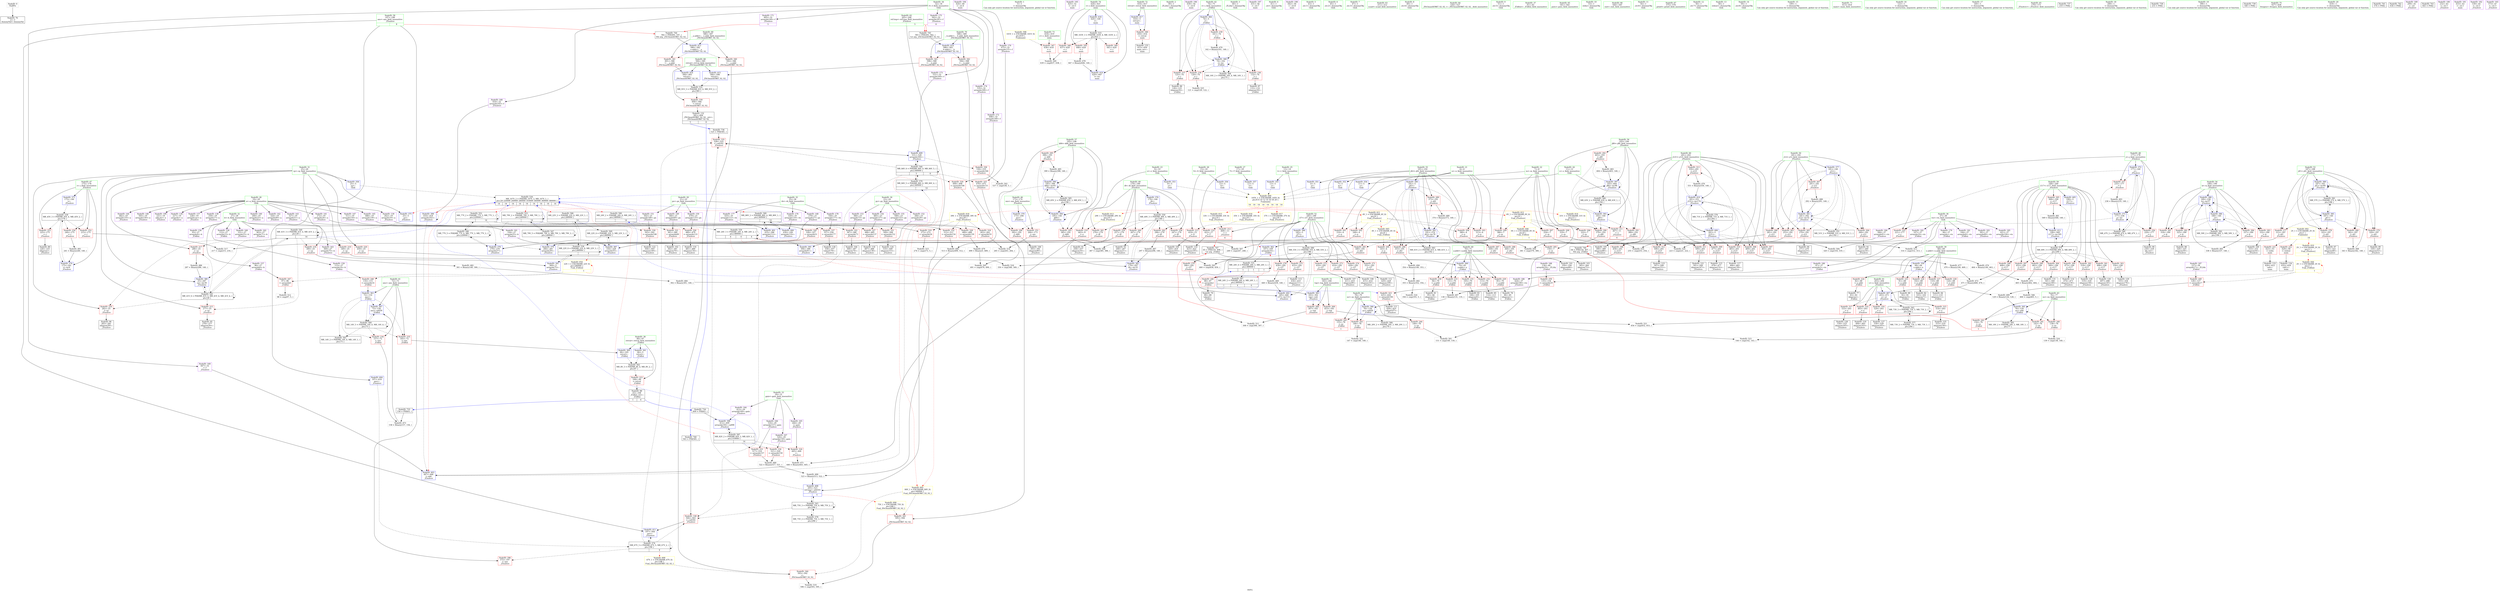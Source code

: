 digraph "SVFG" {
	label="SVFG";

	Node0x556e19a87e30 [shape=record,color=grey,label="{NodeID: 0\nNullPtr}"];
	Node0x556e19a87e30 -> Node0x556e19ac5f60[style=solid];
	Node0x556e19b112b0 [shape=record,color=yellow,style=double,label="{NodeID: 609\n67V_1 = ENCHI(MR_67V_0)\npts\{198 \}\nFun[_ZSt3maxIiERKT_S2_S2_]}"];
	Node0x556e19b112b0 -> Node0x556e19ad69a0[style=dashed];
	Node0x556e19ad77f0 [shape=record,color=blue,label="{NodeID: 360\n70\<--65\ny.addr\<--y\n_Z3dfsii\n}"];
	Node0x556e19ad77f0 -> Node0x556e19ac8de0[style=dashed];
	Node0x556e19ad77f0 -> Node0x556e19ac8eb0[style=dashed];
	Node0x556e19ad77f0 -> Node0x556e19ad0e10[style=dashed];
	Node0x556e19ad77f0 -> Node0x556e19ad0ea0[style=dashed];
	Node0x556e19ad77f0 -> Node0x556e19ad0f70[style=dashed];
	Node0x556e19ad3330 [shape=record,color=red,label="{NodeID: 277\n312\<--187\n\<--j41\n_Z5solvev\n}"];
	Node0x556e19ad3330 -> Node0x556e19ae5670[style=solid];
	Node0x556e19ac7170 [shape=record,color=purple,label="{NodeID: 194\n624\<--49\n\<--.str.4\nmain\n}"];
	Node0x556e19ac4360 [shape=record,color=black,label="{NodeID: 111\n426\<--425\ntobool107\<--\n_Z5solvev\n}"];
	Node0x556e19ac24e0 [shape=record,color=green,label="{NodeID: 28\n19\<--20\na\<--a_field_insensitive\nGlob }"];
	Node0x556e19ac24e0 -> Node0x556e19aca070[style=solid];
	Node0x556e19ac24e0 -> Node0x556e19aca140[style=solid];
	Node0x556e19ac24e0 -> Node0x556e19aca210[style=solid];
	Node0x556e19ac24e0 -> Node0x556e19aca2e0[style=solid];
	Node0x556e19ac24e0 -> Node0x556e19aca3b0[style=solid];
	Node0x556e19ac24e0 -> Node0x556e19aca480[style=solid];
	Node0x556e19ac24e0 -> Node0x556e19aca550[style=solid];
	Node0x556e19ac24e0 -> Node0x556e19aca620[style=solid];
	Node0x556e19ac24e0 -> Node0x556e19aca6f0[style=solid];
	Node0x556e19ac24e0 -> Node0x556e19aca7c0[style=solid];
	Node0x556e19ac24e0 -> Node0x556e19aca890[style=solid];
	Node0x556e19ac24e0 -> Node0x556e19aca960[style=solid];
	Node0x556e19ac24e0 -> Node0x556e19ac7580[style=solid];
	Node0x556e19adf760 [shape=record,color=grey,label="{NodeID: 471\n446 = Binary(443, 445, )\n}"];
	Node0x556e19adf760 -> Node0x556e19acdd60[style=solid];
	Node0x556e19acd130 [shape=record,color=blue,label="{NodeID: 388\n189\<--338\nk\<--inc57\n_Z5solvev\n}"];
	Node0x556e19acd130 -> Node0x556e19ad3670[style=dashed];
	Node0x556e19acd130 -> Node0x556e19ad3740[style=dashed];
	Node0x556e19acd130 -> Node0x556e19ad3810[style=dashed];
	Node0x556e19acd130 -> Node0x556e19ad38e0[style=dashed];
	Node0x556e19acd130 -> Node0x556e19accf90[style=dashed];
	Node0x556e19acd130 -> Node0x556e19acd130[style=dashed];
	Node0x556e19acd130 -> Node0x556e19b0ad50[style=dashed];
	Node0x556e19ad49f0 [shape=record,color=red,label="{NodeID: 305\n568\<--199\n\<--i117\n_Z5solvev\n}"];
	Node0x556e19ad49f0 -> Node0x556e19ae0660[style=solid];
	Node0x556e19ac8830 [shape=record,color=red,label="{NodeID: 222\n629\<--58\n\<--stdout\nmain\n}"];
	Node0x556e19ac8830 -> Node0x556e19ac9ed0[style=solid];
	Node0x556e19aca2e0 [shape=record,color=purple,label="{NodeID: 139\n262\<--19\narrayidx19\<--a\n_Z5solvev\n}"];
	Node0x556e19aca2e0 -> Node0x556e19ad5480[style=solid];
	Node0x556e19ac4dd0 [shape=record,color=green,label="{NodeID: 56\n193\<--194\nj80\<--j80_field_insensitive\n_Z5solvev\n}"];
	Node0x556e19ac4dd0 -> Node0x556e19ad3dc0[style=solid];
	Node0x556e19ac4dd0 -> Node0x556e19ad3e90[style=solid];
	Node0x556e19ac4dd0 -> Node0x556e19ad3f60[style=solid];
	Node0x556e19ac4dd0 -> Node0x556e19acd540[style=solid];
	Node0x556e19ac4dd0 -> Node0x556e19acd880[style=solid];
	Node0x556e19b0ad50 [shape=record,color=black,label="{NodeID: 582\nMR_59V_2 = PHI(MR_59V_3, MR_59V_1, )\npts\{190 \}\n}"];
	Node0x556e19b0ad50 -> Node0x556e19accf90[style=dashed];
	Node0x556e19b0ad50 -> Node0x556e19b0ad50[style=dashed];
	Node0x556e19acfea0 [shape=record,color=grey,label="{NodeID: 499\n129 = Binary(124, 128, )\n}"];
	Node0x556e19acfea0 -> Node0x556e19ad7c00[style=solid];
	Node0x556e19ace7f0 [shape=record,color=blue,label="{NodeID: 416\n584\<--601\nretval\<--\n_ZSt3maxIiERKT_S2_S2_\n}"];
	Node0x556e19ace7f0 -> Node0x556e19afa9f0[style=dashed];
	Node0x556e19ad60b0 [shape=record,color=red,label="{NodeID: 333\n517\<--516\n\<--arrayidx157\n_Z5solvev\n}"];
	Node0x556e19ad60b0 -> Node0x556e19acefa0[style=solid];
	Node0x556e19ad1d40 [shape=record,color=red,label="{NodeID: 250\n135\<--134\n\<--arrayidx19\n_Z3dfsii\n}"];
	Node0x556e19ad1d40 -> Node0x556e19acfba0[style=solid];
	Node0x556e19acb9a0 [shape=record,color=purple,label="{NodeID: 167\n520\<--29\narrayidx159\<--gain\n_Z5solvev\n}"];
	Node0x556e19acb9a0 -> Node0x556e19ad6180[style=solid];
	Node0x556e19ac6610 [shape=record,color=black,label="{NodeID: 84\n111\<--110\nidxprom11\<--\n_Z3dfsii\n}"];
	Node0x556e19a99c80 [shape=record,color=green,label="{NodeID: 1\n5\<--1\n\<--dummyObj\nCan only get source location for instruction, argument, global var or function.}"];
	Node0x556e19b11390 [shape=record,color=yellow,style=double,label="{NodeID: 610\n2V_1 = ENCHI(MR_2V_0)\npts\{1 \}\nFun[_Z5solvev]|{<s0>4}}"];
	Node0x556e19b11390:s0 -> Node0x556e19b131b0[style=dashed,color=red];
	Node0x556e19ad78c0 [shape=record,color=blue,label="{NodeID: 361\n66\<--5\nretval\<--\n_Z3dfsii\n}"];
	Node0x556e19ad78c0 -> Node0x556e19af8cf0[style=dashed];
	Node0x556e19ad3400 [shape=record,color=red,label="{NodeID: 278\n322\<--187\n\<--j41\n_Z5solvev\n}"];
	Node0x556e19ad3400 -> Node0x556e19ac3800[style=solid];
	Node0x556e19ac7240 [shape=record,color=purple,label="{NodeID: 195\n625\<--51\n\<--.str.5\nmain\n}"];
	Node0x556e19ac4430 [shape=record,color=black,label="{NodeID: 112\n429\<--428\nidxprom109\<--\n_Z5solvev\n}"];
	Node0x556e19ac25e0 [shape=record,color=green,label="{NodeID: 29\n21\<--22\npx\<--px_field_insensitive\nGlob }"];
	Node0x556e19ac25e0 -> Node0x556e19acaa30[style=solid];
	Node0x556e19ac25e0 -> Node0x556e19acab00[style=solid];
	Node0x556e19ac25e0 -> Node0x556e19acabd0[style=solid];
	Node0x556e19ac25e0 -> Node0x556e19acaca0[style=solid];
	Node0x556e19adf8e0 [shape=record,color=grey,label="{NodeID: 472\n471 = Binary(468, 470, )\n}"];
	Node0x556e19adf8e0 -> Node0x556e19ace0a0[style=solid];
	Node0x556e19acd200 [shape=record,color=blue,label="{NodeID: 389\n187\<--343\nj41\<--inc60\n_Z5solvev\n}"];
	Node0x556e19acd200 -> Node0x556e19ad3330[style=dashed];
	Node0x556e19acd200 -> Node0x556e19ad3400[style=dashed];
	Node0x556e19acd200 -> Node0x556e19ad34d0[style=dashed];
	Node0x556e19acd200 -> Node0x556e19ad35a0[style=dashed];
	Node0x556e19acd200 -> Node0x556e19acd200[style=dashed];
	Node0x556e19acd200 -> Node0x556e19b0a850[style=dashed];
	Node0x556e19ad4ac0 [shape=record,color=red,label="{NodeID: 306\n458\<--201\n\<--j121\n_Z5solvev\n}"];
	Node0x556e19ad4ac0 -> Node0x556e19ad04a0[style=solid];
	Node0x556e19ac8900 [shape=record,color=red,label="{NodeID: 223\n168\<--66\n\<--retval\n_Z3dfsii\n}"];
	Node0x556e19ac8900 -> Node0x556e19ac6950[style=solid];
	Node0x556e19aca3b0 [shape=record,color=purple,label="{NodeID: 140\n269\<--19\narrayidx22\<--a\n_Z5solvev\n}"];
	Node0x556e19ac4ea0 [shape=record,color=green,label="{NodeID: 57\n195\<--196\nk84\<--k84_field_insensitive\n_Z5solvev\n}"];
	Node0x556e19ac4ea0 -> Node0x556e19ad4030[style=solid];
	Node0x556e19ac4ea0 -> Node0x556e19ad4100[style=solid];
	Node0x556e19ac4ea0 -> Node0x556e19ad41d0[style=solid];
	Node0x556e19ac4ea0 -> Node0x556e19acd610[style=solid];
	Node0x556e19ac4ea0 -> Node0x556e19acd7b0[style=solid];
	Node0x556e19b0b250 [shape=record,color=black,label="{NodeID: 583\nMR_61V_2 = PHI(MR_61V_4, MR_61V_1, )\npts\{192 \}\n}"];
	Node0x556e19b0b250 -> Node0x556e19acd2d0[style=dashed];
	Node0x556e19ad0020 [shape=record,color=grey,label="{NodeID: 500\n639 = cmp(637, 638, )\n}"];
	Node0x556e19ace8c0 [shape=record,color=blue,label="{NodeID: 417\n616\<--5\nretval\<--\nmain\n}"];
	Node0x556e19ace8c0 -> Node0x556e19ad6b40[style=dashed];
	Node0x556e19ad6180 [shape=record,color=red,label="{NodeID: 334\n521\<--520\n\<--arrayidx159\n_Z5solvev\n}"];
	Node0x556e19ad6180 -> Node0x556e19acefa0[style=solid];
	Node0x556e19ad1e10 [shape=record,color=red,label="{NodeID: 251\n264\<--173\n\<--mn\n_Z5solvev\n}"];
	Node0x556e19ad1e10 -> Node0x556e19ae57f0[style=solid];
	Node0x556e19acba70 [shape=record,color=purple,label="{NodeID: 168\n416\<--32\narrayidx102\<--f\n_Z5solvev\n}"];
	Node0x556e19acba70 -> Node0x556e19acda20[style=solid];
	Node0x556e19ac66e0 [shape=record,color=black,label="{NodeID: 85\n114\<--113\nidxprom13\<--\n_Z3dfsii\n}"];
	Node0x556e19aa2670 [shape=record,color=green,label="{NodeID: 2\n39\<--1\n_ZL2dx\<--dummyObj\nGlob }"];
	Node0x556e19b114a0 [shape=record,color=yellow,style=double,label="{NodeID: 611\n4V_1 = ENCHI(MR_4V_0)\npts\{6 \}\nFun[_Z5solvev]|{|<s4>4}}"];
	Node0x556e19b114a0 -> Node0x556e19ac7720[style=dashed];
	Node0x556e19b114a0 -> Node0x556e19ac77f0[style=dashed];
	Node0x556e19b114a0 -> Node0x556e19ac78c0[style=dashed];
	Node0x556e19b114a0 -> Node0x556e19ac7990[style=dashed];
	Node0x556e19b114a0:s4 -> Node0x556e19b132c0[style=dashed,color=red];
	Node0x556e19ad7990 [shape=record,color=blue,label="{NodeID: 362\n107\<--109\narrayidx10\<--\n_Z3dfsii\n}"];
	Node0x556e19ad7990 -> Node0x556e19afa4f0[style=dashed];
	Node0x556e19ad34d0 [shape=record,color=red,label="{NodeID: 279\n329\<--187\n\<--j41\n_Z5solvev\n}"];
	Node0x556e19ad34d0 -> Node0x556e19ac39a0[style=solid];
	Node0x556e19ac7310 [shape=record,color=purple,label="{NodeID: 196\n630\<--54\n\<--.str.6\nmain\n}"];
	Node0x556e19ac4500 [shape=record,color=black,label="{NodeID: 113\n434\<--433\nidxprom111\<--\n_Z5solvev\n}"];
	Node0x556e19ac26e0 [shape=record,color=green,label="{NodeID: 30\n23\<--24\npy\<--py_field_insensitive\nGlob }"];
	Node0x556e19ac26e0 -> Node0x556e19acad70[style=solid];
	Node0x556e19ac26e0 -> Node0x556e19acae40[style=solid];
	Node0x556e19ac26e0 -> Node0x556e19acaf10[style=solid];
	Node0x556e19ac26e0 -> Node0x556e19acafe0[style=solid];
	Node0x556e19adfa60 [shape=record,color=grey,label="{NodeID: 473\n158 = Binary(157, 156, )\n}"];
	Node0x556e19adfa60 -> Node0x556e19ad7da0[style=solid];
	Node0x556e19acd2d0 [shape=record,color=blue,label="{NodeID: 390\n191\<--5\nj62\<--\n_Z5solvev\n}"];
	Node0x556e19acd2d0 -> Node0x556e19ad39b0[style=dashed];
	Node0x556e19acd2d0 -> Node0x556e19ad3a80[style=dashed];
	Node0x556e19acd2d0 -> Node0x556e19ad3b50[style=dashed];
	Node0x556e19acd2d0 -> Node0x556e19ad3c20[style=dashed];
	Node0x556e19acd2d0 -> Node0x556e19ad3cf0[style=dashed];
	Node0x556e19acd2d0 -> Node0x556e19acd470[style=dashed];
	Node0x556e19acd2d0 -> Node0x556e19b0b250[style=dashed];
	Node0x556e19ad4b90 [shape=record,color=red,label="{NodeID: 307\n463\<--201\n\<--j121\n_Z5solvev\n}"];
	Node0x556e19ad4b90 -> Node0x556e19adfbe0[style=solid];
	Node0x556e19ac89d0 [shape=record,color=red,label="{NodeID: 224\n82\<--68\n\<--x.addr\n_Z3dfsii\n}"];
	Node0x556e19ac89d0 -> Node0x556e19ac6060[style=solid];
	Node0x556e19aca480 [shape=record,color=purple,label="{NodeID: 141\n272\<--19\narrayidx24\<--a\n_Z5solvev\n}"];
	Node0x556e19aca480 -> Node0x556e19ad5550[style=solid];
	Node0x556e19ac4f70 [shape=record,color=green,label="{NodeID: 58\n197\<--198\nans\<--ans_field_insensitive\n_Z5solvev\n|{|<s3>8}}"];
	Node0x556e19ac4f70 -> Node0x556e19ad42a0[style=solid];
	Node0x556e19ac4f70 -> Node0x556e19acde30[style=solid];
	Node0x556e19ac4f70 -> Node0x556e19ace3e0[style=solid];
	Node0x556e19ac4f70:s3 -> Node0x556e19b3e5e0[style=solid,color=red];
	Node0x556e19b0b750 [shape=record,color=black,label="{NodeID: 584\nMR_63V_2 = PHI(MR_63V_4, MR_63V_1, )\npts\{194 \}\n}"];
	Node0x556e19b0b750 -> Node0x556e19acd540[style=dashed];
	Node0x556e19ad01a0 [shape=record,color=grey,label="{NodeID: 501\n151 = cmp(149, 150, )\n}"];
	Node0x556e19ace990 [shape=record,color=blue,label="{NodeID: 418\n620\<--140\ni\<--\nmain\n}"];
	Node0x556e19ace990 -> Node0x556e19afaef0[style=dashed];
	Node0x556e19ad6250 [shape=record,color=red,label="{NodeID: 335\n528\<--525\n\<--call162\n_Z5solvev\n}"];
	Node0x556e19ad6250 -> Node0x556e19ace240[style=solid];
	Node0x556e19ad1ee0 [shape=record,color=red,label="{NodeID: 252\n215\<--175\n\<--i\n_Z5solvev\n}"];
	Node0x556e19ad1ee0 -> Node0x556e19ae5c70[style=solid];
	Node0x556e19acbb40 [shape=record,color=purple,label="{NodeID: 169\n447\<--32\n\<--f\n_Z5solvev\n}"];
	Node0x556e19acbb40 -> Node0x556e19acdd60[style=solid];
	Node0x556e19ac67b0 [shape=record,color=black,label="{NodeID: 86\n126\<--125\nidxprom16\<--\n_Z3dfsii\n}"];
	Node0x556e19a996a0 [shape=record,color=green,label="{NodeID: 3\n40\<--1\n_ZL2dy\<--dummyObj\nGlob }"];
	Node0x556e19b11580 [shape=record,color=yellow,style=double,label="{NodeID: 612\n6V_1 = ENCHI(MR_6V_0)\npts\{8 \}\nFun[_Z5solvev]|{|<s4>4}}"];
	Node0x556e19b11580 -> Node0x556e19ac7b30[style=dashed];
	Node0x556e19b11580 -> Node0x556e19ac7c00[style=dashed];
	Node0x556e19b11580 -> Node0x556e19ac7cd0[style=dashed];
	Node0x556e19b11580 -> Node0x556e19ac7da0[style=dashed];
	Node0x556e19b11580:s4 -> Node0x556e19b133a0[style=dashed,color=red];
	Node0x556e19ad7a60 [shape=record,color=blue,label="{NodeID: 363\n72\<--116\nans\<--\n_Z3dfsii\n}"];
	Node0x556e19ad7a60 -> Node0x556e19ad1040[style=dashed];
	Node0x556e19ad7a60 -> Node0x556e19ad1110[style=dashed];
	Node0x556e19ad7a60 -> Node0x556e19ad7da0[style=dashed];
	Node0x556e19ad7a60 -> Node0x556e19b03740[style=dashed];
	Node0x556e19ad7a60 -> Node0x556e19af8de0[style=dashed];
	Node0x556e19ad35a0 [shape=record,color=red,label="{NodeID: 280\n342\<--187\n\<--j41\n_Z5solvev\n}"];
	Node0x556e19ad35a0 -> Node0x556e19acfd20[style=solid];
	Node0x556e19ac73e0 [shape=record,color=purple,label="{NodeID: 197\n631\<--56\n\<--.str.7\nmain\n}"];
	Node0x556e19ac45d0 [shape=record,color=black,label="{NodeID: 114\n474\<--473\nidxprom130\<--\n_Z5solvev\n}"];
	Node0x556e19ac27e0 [shape=record,color=green,label="{NodeID: 31\n25\<--26\ncp\<--cp_field_insensitive\nGlob }"];
	Node0x556e19ac27e0 -> Node0x556e19ac8280[style=solid];
	Node0x556e19ac27e0 -> Node0x556e19ac8350[style=solid];
	Node0x556e19ac27e0 -> Node0x556e19ac8420[style=solid];
	Node0x556e19ac27e0 -> Node0x556e19ac84f0[style=solid];
	Node0x556e19ac27e0 -> Node0x556e19ac85c0[style=solid];
	Node0x556e19ac27e0 -> Node0x556e19ac8690[style=solid];
	Node0x556e19ac27e0 -> Node0x556e19ad7620[style=solid];
	Node0x556e19ac27e0 -> Node0x556e19ad8420[style=solid];
	Node0x556e19ac27e0 -> Node0x556e19ad8830[style=solid];
	Node0x556e19adfbe0 [shape=record,color=grey,label="{NodeID: 474\n464 = Binary(140, 463, )\n}"];
	Node0x556e19adfbe0 -> Node0x556e19adfd60[style=solid];
	Node0x556e19acd3a0 [shape=record,color=blue,label="{NodeID: 391\n369\<--5\narrayidx75\<--\n_Z5solvev\n}"];
	Node0x556e19acd3a0 -> Node0x556e19afbf40[style=dashed];
	Node0x556e19ad4c60 [shape=record,color=red,label="{NodeID: 308\n469\<--201\n\<--j121\n_Z5solvev\n}"];
	Node0x556e19ad4c60 -> Node0x556e19ae0060[style=solid];
	Node0x556e19ac8aa0 [shape=record,color=red,label="{NodeID: 225\n91\<--68\n\<--x.addr\n_Z3dfsii\n}"];
	Node0x556e19ac8aa0 -> Node0x556e19ac62d0[style=solid];
	Node0x556e19aca550 [shape=record,color=purple,label="{NodeID: 142\n324\<--19\narrayidx49\<--a\n_Z5solvev\n}"];
	Node0x556e19ac5040 [shape=record,color=green,label="{NodeID: 59\n199\<--200\ni117\<--i117_field_insensitive\n_Z5solvev\n}"];
	Node0x556e19ac5040 -> Node0x556e19ad4370[style=solid];
	Node0x556e19ac5040 -> Node0x556e19ad4440[style=solid];
	Node0x556e19ac5040 -> Node0x556e19ad4510[style=solid];
	Node0x556e19ac5040 -> Node0x556e19ad45e0[style=solid];
	Node0x556e19ac5040 -> Node0x556e19ad46b0[style=solid];
	Node0x556e19ac5040 -> Node0x556e19ad4780[style=solid];
	Node0x556e19ac5040 -> Node0x556e19ad4850[style=solid];
	Node0x556e19ac5040 -> Node0x556e19ad4920[style=solid];
	Node0x556e19ac5040 -> Node0x556e19ad49f0[style=solid];
	Node0x556e19ac5040 -> Node0x556e19acdf00[style=solid];
	Node0x556e19ac5040 -> Node0x556e19ace4b0[style=solid];
	Node0x556e19b0bc50 [shape=record,color=black,label="{NodeID: 585\nMR_65V_2 = PHI(MR_65V_3, MR_65V_1, )\npts\{196 \}\n}"];
	Node0x556e19b0bc50 -> Node0x556e19acd610[style=dashed];
	Node0x556e19b0bc50 -> Node0x556e19b0bc50[style=dashed];
	Node0x556e19ad0320 [shape=record,color=grey,label="{NodeID: 502\n537 = cmp(536, 5, )\n}"];
	Node0x556e19acea60 [shape=record,color=blue,label="{NodeID: 419\n620\<--647\ni\<--inc\nmain\n}"];
	Node0x556e19acea60 -> Node0x556e19afaef0[style=dashed];
	Node0x556e19ad6320 [shape=record,color=red,label="{NodeID: 336\n536\<--535\n\<--arrayidx166\n_Z5solvev\n}"];
	Node0x556e19ad6320 -> Node0x556e19ad0320[style=solid];
	Node0x556e19ad1fb0 [shape=record,color=red,label="{NodeID: 253\n225\<--175\n\<--i\n_Z5solvev\n}"];
	Node0x556e19ad1fb0 -> Node0x556e19ac6a20[style=solid];
	Node0x556e19acbc10 [shape=record,color=purple,label="{NodeID: 170\n475\<--32\narrayidx131\<--f\n_Z5solvev\n}"];
	Node0x556e19acbc10 -> Node0x556e19ad5a30[style=solid];
	Node0x556e19ac6880 [shape=record,color=black,label="{NodeID: 87\n133\<--132\nidxprom18\<--\n_Z3dfsii\n}"];
	Node0x556e19a99730 [shape=record,color=green,label="{NodeID: 4\n41\<--1\n.str\<--dummyObj\nGlob }"];
	Node0x556e19b11660 [shape=record,color=yellow,style=double,label="{NodeID: 613\n29V_1 = ENCHI(MR_29V_0)\npts\{10 \}\nFun[_Z5solvev]}"];
	Node0x556e19b11660 -> Node0x556e19ac7e70[style=dashed];
	Node0x556e19ad7b30 [shape=record,color=blue,label="{NodeID: 364\n74\<--5\ni\<--\n_Z3dfsii\n}"];
	Node0x556e19ad7b30 -> Node0x556e19ad11e0[style=dashed];
	Node0x556e19ad7b30 -> Node0x556e19ad12b0[style=dashed];
	Node0x556e19ad7b30 -> Node0x556e19ad1380[style=dashed];
	Node0x556e19ad7b30 -> Node0x556e19ad1450[style=dashed];
	Node0x556e19ad7b30 -> Node0x556e19ad7e70[style=dashed];
	Node0x556e19ad7b30 -> Node0x556e19af8ed0[style=dashed];
	Node0x556e19ad3670 [shape=record,color=red,label="{NodeID: 281\n318\<--189\n\<--k\n_Z5solvev\n}"];
	Node0x556e19ad3670 -> Node0x556e19ad0620[style=solid];
	Node0x556e19ac74b0 [shape=record,color=purple,label="{NodeID: 198\n642\<--59\n\<--.str.8\nmain\n}"];
	Node0x556e19ac46a0 [shape=record,color=black,label="{NodeID: 115\n478\<--477\nidxprom132\<--\n_Z5solvev\n}"];
	Node0x556e19ac28e0 [shape=record,color=green,label="{NodeID: 32\n27\<--28\nb\<--b_field_insensitive\nGlob }"];
	Node0x556e19ac28e0 -> Node0x556e19acb0b0[style=solid];
	Node0x556e19ac28e0 -> Node0x556e19acb180[style=solid];
	Node0x556e19ac28e0 -> Node0x556e19acb250[style=solid];
	Node0x556e19ac28e0 -> Node0x556e19acb320[style=solid];
	Node0x556e19ac28e0 -> Node0x556e19acb3f0[style=solid];
	Node0x556e19ac28e0 -> Node0x556e19acb4c0[style=solid];
	Node0x556e19ac28e0 -> Node0x556e19acb590[style=solid];
	Node0x556e19ac28e0 -> Node0x556e19acb660[style=solid];
	Node0x556e19adfd60 [shape=record,color=grey,label="{NodeID: 475\n465 = Binary(462, 464, )\n}"];
	Node0x556e19adfd60 -> Node0x556e19ad0920[style=solid];
	Node0x556e19acd470 [shape=record,color=blue,label="{NodeID: 392\n191\<--374\nj62\<--inc78\n_Z5solvev\n}"];
	Node0x556e19acd470 -> Node0x556e19ad39b0[style=dashed];
	Node0x556e19acd470 -> Node0x556e19ad3a80[style=dashed];
	Node0x556e19acd470 -> Node0x556e19ad3b50[style=dashed];
	Node0x556e19acd470 -> Node0x556e19ad3c20[style=dashed];
	Node0x556e19acd470 -> Node0x556e19ad3cf0[style=dashed];
	Node0x556e19acd470 -> Node0x556e19acd470[style=dashed];
	Node0x556e19acd470 -> Node0x556e19b0b250[style=dashed];
	Node0x556e19ad4d30 [shape=record,color=red,label="{NodeID: 309\n477\<--201\n\<--j121\n_Z5solvev\n}"];
	Node0x556e19ad4d30 -> Node0x556e19ac46a0[style=solid];
	Node0x556e19ac8b70 [shape=record,color=red,label="{NodeID: 226\n102\<--68\n\<--x.addr\n_Z3dfsii\n}"];
	Node0x556e19ac8b70 -> Node0x556e19ac6470[style=solid];
	Node0x556e19aca620 [shape=record,color=purple,label="{NodeID: 143\n327\<--19\narrayidx51\<--a\n_Z5solvev\n}"];
	Node0x556e19aca620 -> Node0x556e19ad5620[style=solid];
	Node0x556e19ac5110 [shape=record,color=green,label="{NodeID: 60\n201\<--202\nj121\<--j121_field_insensitive\n_Z5solvev\n}"];
	Node0x556e19ac5110 -> Node0x556e19ad4ac0[style=solid];
	Node0x556e19ac5110 -> Node0x556e19ad4b90[style=solid];
	Node0x556e19ac5110 -> Node0x556e19ad4c60[style=solid];
	Node0x556e19ac5110 -> Node0x556e19ad4d30[style=solid];
	Node0x556e19ac5110 -> Node0x556e19ad4e00[style=solid];
	Node0x556e19ac5110 -> Node0x556e19ad4ed0[style=solid];
	Node0x556e19ac5110 -> Node0x556e19ad4fa0[style=solid];
	Node0x556e19ac5110 -> Node0x556e19ad5070[style=solid];
	Node0x556e19ac5110 -> Node0x556e19acdfd0[style=solid];
	Node0x556e19ac5110 -> Node0x556e19ace310[style=solid];
	Node0x556e19b0c150 [shape=record,color=black,label="{NodeID: 586\nMR_22V_2 = PHI(MR_22V_6, MR_22V_1, )\npts\{280000 \}\n|{|<s2>14}}"];
	Node0x556e19b0c150 -> Node0x556e19afbf40[style=dashed];
	Node0x556e19b0c150 -> Node0x556e19b06c50[style=dashed];
	Node0x556e19b0c150:s2 -> Node0x556e19afb3f0[style=dashed,color=blue];
	Node0x556e19ad04a0 [shape=record,color=grey,label="{NodeID: 503\n460 = cmp(458, 459, )\n}"];
	Node0x556e19ad63f0 [shape=record,color=red,label="{NodeID: 337\n557\<--556\n\<--arrayidx177\n_Z5solvev\n}"];
	Node0x556e19ad63f0 -> Node0x556e19ac9b90[style=solid];
	Node0x556e19ad2080 [shape=record,color=red,label="{NodeID: 254\n240\<--175\n\<--i\n_Z5solvev\n}"];
	Node0x556e19ad2080 -> Node0x556e19acf2a0[style=solid];
	Node0x556e19acbce0 [shape=record,color=purple,label="{NodeID: 171\n495\<--32\narrayidx144\<--f\n_Z5solvev\n|{<s0>5}}"];
	Node0x556e19acbce0:s0 -> Node0x556e19b3e5e0[style=solid,color=red];
	Node0x556e19ac6950 [shape=record,color=black,label="{NodeID: 88\n63\<--168\n_Z3dfsii_ret\<--\n_Z3dfsii\n|{<s0>1|<s1>4}}"];
	Node0x556e19ac6950:s0 -> Node0x556e19b3dc60[style=solid,color=blue];
	Node0x556e19ac6950:s1 -> Node0x556e19565690[style=solid,color=blue];
	Node0x556e19a997c0 [shape=record,color=green,label="{NodeID: 5\n43\<--1\n.str.1\<--dummyObj\nGlob }"];
	Node0x556e19b11740 [shape=record,color=yellow,style=double,label="{NodeID: 614\n31V_1 = ENCHI(MR_31V_0)\npts\{12 \}\nFun[_Z5solvev]}"];
	Node0x556e19b11740 -> Node0x556e19ac7f40[style=dashed];
	Node0x556e19afa4f0 [shape=record,color=black,label="{NodeID: 531\nMR_24V_4 = PHI(MR_24V_5, MR_24V_3, )\npts\{380000 \}\n|{|<s2>1|<s3>1|<s4>1}}"];
	Node0x556e19afa4f0 -> Node0x556e19afa4f0[style=dashed];
	Node0x556e19afa4f0 -> Node0x556e19b06250[style=dashed];
	Node0x556e19afa4f0:s2 -> Node0x556e19ad1a00[style=dashed,color=red];
	Node0x556e19afa4f0:s3 -> Node0x556e19ad7990[style=dashed,color=red];
	Node0x556e19afa4f0:s4 -> Node0x556e19b06250[style=dashed,color=red];
	Node0x556e19ad7c00 [shape=record,color=blue,label="{NodeID: 365\n76\<--129\nxx\<--add\n_Z3dfsii\n}"];
	Node0x556e19ad7c00 -> Node0x556e19ad1520[style=dashed];
	Node0x556e19ad7c00 -> Node0x556e19ad15f0[style=dashed];
	Node0x556e19ad7c00 -> Node0x556e19ad16c0[style=dashed];
	Node0x556e19ad7c00 -> Node0x556e19ad7c00[style=dashed];
	Node0x556e19ad7c00 -> Node0x556e19b05880[style=dashed];
	Node0x556e19ad3740 [shape=record,color=red,label="{NodeID: 282\n325\<--189\n\<--k\n_Z5solvev\n}"];
	Node0x556e19ad3740 -> Node0x556e19ac38d0[style=solid];
	Node0x556e19ac7580 [shape=record,color=purple,label="{NodeID: 199\n231\<--19\nadd.ptr\<--a\n_Z5solvev\n}"];
	Node0x556e19ac9030 [shape=record,color=black,label="{NodeID: 116\n481\<--480\nidxprom134\<--\n_Z5solvev\n}"];
	Node0x556e19ac29e0 [shape=record,color=green,label="{NodeID: 33\n29\<--31\ngain\<--gain_field_insensitive\nGlob }"];
	Node0x556e19ac29e0 -> Node0x556e19acb730[style=solid];
	Node0x556e19ac29e0 -> Node0x556e19acb800[style=solid];
	Node0x556e19ac29e0 -> Node0x556e19acb8d0[style=solid];
	Node0x556e19ac29e0 -> Node0x556e19acb9a0[style=solid];
	Node0x556e19b03240 [shape=record,color=black,label="{NodeID: 559\nMR_24V_3 = PHI(MR_24V_4, MR_24V_2, )\npts\{380000 \}\n|{|<s2>4|<s3>4|<s4>4}}"];
	Node0x556e19b03240 -> Node0x556e19acd6e0[style=dashed];
	Node0x556e19b03240 -> Node0x556e19b03240[style=dashed];
	Node0x556e19b03240:s2 -> Node0x556e19ad1a00[style=dashed,color=red];
	Node0x556e19b03240:s3 -> Node0x556e19ad7990[style=dashed,color=red];
	Node0x556e19b03240:s4 -> Node0x556e19b06250[style=dashed,color=red];
	Node0x556e19adfee0 [shape=record,color=grey,label="{NodeID: 476\n551 = Binary(550, 140, )\n}"];
	Node0x556e19adfee0 -> Node0x556e19ace310[style=solid];
	Node0x556e19acd540 [shape=record,color=blue,label="{NodeID: 393\n193\<--140\nj80\<--\n_Z5solvev\n}"];
	Node0x556e19acd540 -> Node0x556e19ad3dc0[style=dashed];
	Node0x556e19acd540 -> Node0x556e19ad3e90[style=dashed];
	Node0x556e19acd540 -> Node0x556e19ad3f60[style=dashed];
	Node0x556e19acd540 -> Node0x556e19acd880[style=dashed];
	Node0x556e19acd540 -> Node0x556e19b0b750[style=dashed];
	Node0x556e19ad4e00 [shape=record,color=red,label="{NodeID: 310\n483\<--201\n\<--j121\n_Z5solvev\n}"];
	Node0x556e19ad4e00 -> Node0x556e19ac9100[style=solid];
	Node0x556e19ac8c40 [shape=record,color=red,label="{NodeID: 227\n110\<--68\n\<--x.addr\n_Z3dfsii\n}"];
	Node0x556e19ac8c40 -> Node0x556e19ac6610[style=solid];
	Node0x556e19aca6f0 [shape=record,color=purple,label="{NodeID: 144\n482\<--19\narrayidx135\<--a\n_Z5solvev\n}"];
	Node0x556e19ac51e0 [shape=record,color=green,label="{NodeID: 61\n203\<--204\ns\<--s_field_insensitive\n_Z5solvev\n}"];
	Node0x556e19ac51e0 -> Node0x556e19ad5140[style=solid];
	Node0x556e19ac51e0 -> Node0x556e19ad5210[style=solid];
	Node0x556e19ac51e0 -> Node0x556e19ad52e0[style=solid];
	Node0x556e19ac51e0 -> Node0x556e19ad53b0[style=solid];
	Node0x556e19ac51e0 -> Node0x556e19ace0a0[style=solid];
	Node0x556e19b0c650 [shape=record,color=black,label="{NodeID: 587\nMR_82V_2 = PHI(MR_82V_3, MR_82V_1, )\npts\{310000 \}\n|{|<s4>14}}"];
	Node0x556e19b0c650 -> Node0x556e19ad5960[style=dashed];
	Node0x556e19b0c650 -> Node0x556e19ad60b0[style=dashed];
	Node0x556e19b0c650 -> Node0x556e19ad6180[style=dashed];
	Node0x556e19b0c650 -> Node0x556e19acd950[style=dashed];
	Node0x556e19b0c650:s4 -> Node0x556e19afb3f0[style=dashed,color=blue];
	Node0x556e19ad0620 [shape=record,color=grey,label="{NodeID: 504\n320 = cmp(318, 319, )\n}"];
	Node0x556e19ad64c0 [shape=record,color=red,label="{NodeID: 338\n564\<--563\n\<--call182\n_Z5solvev\n}"];
	Node0x556e19ad64c0 -> Node0x556e19ace3e0[style=solid];
	Node0x556e19ad2150 [shape=record,color=red,label="{NodeID: 255\n221\<--177\n\<--j\n_Z5solvev\n}"];
	Node0x556e19ad2150 -> Node0x556e19ae60f0[style=solid];
	Node0x556e19acbdb0 [shape=record,color=purple,label="{NodeID: 172\n498\<--32\narrayidx146\<--f\n_Z5solvev\n}"];
	Node0x556e19acbdb0 -> Node0x556e19ad5d70[style=solid];
	Node0x556e19ac6a20 [shape=record,color=black,label="{NodeID: 89\n226\<--225\nidxprom\<--\n_Z5solvev\n}"];
	Node0x556e19aa51b0 [shape=record,color=green,label="{NodeID: 6\n45\<--1\n.str.2\<--dummyObj\nGlob }"];
	Node0x556e19b11820 [shape=record,color=yellow,style=double,label="{NodeID: 615\n33V_1 = ENCHI(MR_33V_0)\npts\{14 \}\nFun[_Z5solvev]}"];
	Node0x556e19b11820 -> Node0x556e19ac8010[style=dashed];
	Node0x556e19afa9f0 [shape=record,color=black,label="{NodeID: 532\nMR_91V_3 = PHI(MR_91V_4, MR_91V_2, )\npts\{585 \}\n}"];
	Node0x556e19afa9f0 -> Node0x556e19ad6590[style=dashed];
	Node0x556e19ad7cd0 [shape=record,color=blue,label="{NodeID: 366\n78\<--136\nyy\<--add20\n_Z3dfsii\n}"];
	Node0x556e19ad7cd0 -> Node0x556e19ad1790[style=dashed];
	Node0x556e19ad7cd0 -> Node0x556e19ad1860[style=dashed];
	Node0x556e19ad7cd0 -> Node0x556e19ad1930[style=dashed];
	Node0x556e19ad7cd0 -> Node0x556e19ad7cd0[style=dashed];
	Node0x556e19ad7cd0 -> Node0x556e19b05d50[style=dashed];
	Node0x556e19ad3810 [shape=record,color=red,label="{NodeID: 283\n332\<--189\n\<--k\n_Z5solvev\n}"];
	Node0x556e19ad3810 -> Node0x556e19ac3a70[style=solid];
	Node0x556e19ac7650 [shape=record,color=red,label="{NodeID: 200\n143\<--4\n\<--n\n_Z3dfsii\n}"];
	Node0x556e19ac7650 -> Node0x556e19ae6570[style=solid];
	Node0x556e19ac9100 [shape=record,color=black,label="{NodeID: 117\n484\<--483\nidxprom136\<--\n_Z5solvev\n}"];
	Node0x556e19ac2ae0 [shape=record,color=green,label="{NodeID: 34\n32\<--34\nf\<--f_field_insensitive\nGlob }"];
	Node0x556e19ac2ae0 -> Node0x556e19acba70[style=solid];
	Node0x556e19ac2ae0 -> Node0x556e19acbb40[style=solid];
	Node0x556e19ac2ae0 -> Node0x556e19acbc10[style=solid];
	Node0x556e19ac2ae0 -> Node0x556e19acbce0[style=solid];
	Node0x556e19ac2ae0 -> Node0x556e19acbdb0[style=solid];
	Node0x556e19ac2ae0 -> Node0x556e19acbe80[style=solid];
	Node0x556e19ac2ae0 -> Node0x556e19acbf50[style=solid];
	Node0x556e19ac2ae0 -> Node0x556e19acc020[style=solid];
	Node0x556e19b03740 [shape=record,color=black,label="{NodeID: 560\nMR_14V_5 = PHI(MR_14V_6, MR_14V_4, )\npts\{73 \}\n}"];
	Node0x556e19b03740 -> Node0x556e19ad1040[style=dashed];
	Node0x556e19b03740 -> Node0x556e19ad1110[style=dashed];
	Node0x556e19b03740 -> Node0x556e19ad7da0[style=dashed];
	Node0x556e19b03740 -> Node0x556e19b03740[style=dashed];
	Node0x556e19b03740 -> Node0x556e19af8de0[style=dashed];
	Node0x556e19ae0060 [shape=record,color=grey,label="{NodeID: 477\n470 = Binary(140, 469, )\n}"];
	Node0x556e19ae0060 -> Node0x556e19adf8e0[style=solid];
	Node0x556e19acd610 [shape=record,color=blue,label="{NodeID: 394\n195\<--140\nk84\<--\n_Z5solvev\n}"];
	Node0x556e19acd610 -> Node0x556e19ad4030[style=dashed];
	Node0x556e19acd610 -> Node0x556e19ad4100[style=dashed];
	Node0x556e19acd610 -> Node0x556e19ad41d0[style=dashed];
	Node0x556e19acd610 -> Node0x556e19acd610[style=dashed];
	Node0x556e19acd610 -> Node0x556e19acd7b0[style=dashed];
	Node0x556e19acd610 -> Node0x556e19b0bc50[style=dashed];
	Node0x556e19ad4ed0 [shape=record,color=red,label="{NodeID: 311\n500\<--201\n\<--j121\n_Z5solvev\n}"];
	Node0x556e19ad4ed0 -> Node0x556e19ac9440[style=solid];
	Node0x556e19ac8d10 [shape=record,color=red,label="{NodeID: 228\n124\<--68\n\<--x.addr\n_Z3dfsii\n}"];
	Node0x556e19ac8d10 -> Node0x556e19acfea0[style=solid];
	Node0x556e19aca7c0 [shape=record,color=purple,label="{NodeID: 145\n488\<--19\narrayidx139\<--a\n_Z5solvev\n}"];
	Node0x556e19aca7c0 -> Node0x556e19ad5ca0[style=solid];
	Node0x556e19ac52b0 [shape=record,color=green,label="{NodeID: 62\n205\<--206\nref.tmp\<--ref.tmp_field_insensitive\n_Z5solvev\n|{|<s1>5}}"];
	Node0x556e19ac52b0 -> Node0x556e19ace170[style=solid];
	Node0x556e19ac52b0:s1 -> Node0x556e19b3e880[style=solid,color=red];
	Node0x556e19ad07a0 [shape=record,color=grey,label="{NodeID: 505\n491 = cmp(476, 490, )\n}"];
	Node0x556e19ad6590 [shape=record,color=red,label="{NodeID: 339\n604\<--584\n\<--retval\n_ZSt3maxIiERKT_S2_S2_\n}"];
	Node0x556e19ad6590 -> Node0x556e19ac9d30[style=solid];
	Node0x556e19ad2220 [shape=record,color=red,label="{NodeID: 256\n229\<--177\n\<--j\n_Z5solvev\n}"];
	Node0x556e19ad2220 -> Node0x556e19ac6af0[style=solid];
	Node0x556e19acbe80 [shape=record,color=purple,label="{NodeID: 173\n531\<--32\narrayidx164\<--f\n_Z5solvev\n}"];
	Node0x556e19acbe80 -> Node0x556e19ace240[style=solid];
	Node0x556e19ac6af0 [shape=record,color=black,label="{NodeID: 90\n230\<--229\nidx.ext\<--\n_Z5solvev\n}"];
	Node0x556e19aa5270 [shape=record,color=green,label="{NodeID: 7\n47\<--1\n.str.3\<--dummyObj\nGlob }"];
	Node0x556e19b11900 [shape=record,color=yellow,style=double,label="{NodeID: 616\n35V_1 = ENCHI(MR_35V_0)\npts\{16 \}\nFun[_Z5solvev]}"];
	Node0x556e19b11900 -> Node0x556e19ac80e0[style=dashed];
	Node0x556e19afaef0 [shape=record,color=black,label="{NodeID: 533\nMR_103V_3 = PHI(MR_103V_4, MR_103V_2, )\npts\{621 \}\n}"];
	Node0x556e19afaef0 -> Node0x556e19ad6ce0[style=dashed];
	Node0x556e19afaef0 -> Node0x556e19ad6db0[style=dashed];
	Node0x556e19afaef0 -> Node0x556e19ad6e80[style=dashed];
	Node0x556e19afaef0 -> Node0x556e19acea60[style=dashed];
	Node0x556e19ad7da0 [shape=record,color=blue,label="{NodeID: 367\n72\<--158\nans\<--add30\n_Z3dfsii\n}"];
	Node0x556e19ad7da0 -> Node0x556e19b03740[style=dashed];
	Node0x556e19ad38e0 [shape=record,color=red,label="{NodeID: 284\n337\<--189\n\<--k\n_Z5solvev\n}"];
	Node0x556e19ad38e0 -> Node0x556e19acf8a0[style=solid];
	Node0x556e19ac7720 [shape=record,color=red,label="{NodeID: 201\n216\<--4\n\<--n\n_Z5solvev\n}"];
	Node0x556e19ac7720 -> Node0x556e19ae5c70[style=solid];
	Node0x556e19ac91d0 [shape=record,color=black,label="{NodeID: 118\n487\<--486\nidxprom138\<--\n_Z5solvev\n}"];
	Node0x556e19ac2be0 [shape=record,color=green,label="{NodeID: 35\n35\<--36\nvk\<--vk_field_insensitive\nGlob }"];
	Node0x556e19ac2be0 -> Node0x556e19acc0f0[style=solid];
	Node0x556e19ac2be0 -> Node0x556e19acc1c0[style=solid];
	Node0x556e19ac2be0 -> Node0x556e19acc290[style=solid];
	Node0x556e19b131b0 [shape=record,color=yellow,style=double,label="{NodeID: 644\n2V_1 = ENCHI(MR_2V_0)\npts\{1 \}\nFun[_Z3dfsii]|{|<s2>1}}"];
	Node0x556e19b131b0 -> Node0x556e19ad1c70[style=dashed];
	Node0x556e19b131b0 -> Node0x556e19ad1d40[style=dashed];
	Node0x556e19b131b0:s2 -> Node0x556e19b131b0[style=dashed,color=red];
	Node0x556e19ae01e0 [shape=record,color=grey,label="{NodeID: 478\n647 = Binary(646, 140, )\n}"];
	Node0x556e19ae01e0 -> Node0x556e19acea60[style=solid];
	Node0x556e19acd6e0 [shape=record,color=blue,label="{NodeID: 395\n394\<--396\narrayidx91\<--\n_Z5solvev\n}"];
	Node0x556e19acd6e0 -> Node0x556e19acd6e0[style=dashed];
	Node0x556e19acd6e0 -> Node0x556e19b03240[style=dashed];
	Node0x556e19ad4fa0 [shape=record,color=red,label="{NodeID: 312\n506\<--201\n\<--j121\n_Z5solvev\n}"];
	Node0x556e19ad4fa0 -> Node0x556e19ac95e0[style=solid];
	Node0x556e19ac8de0 [shape=record,color=red,label="{NodeID: 229\n85\<--70\n\<--y.addr\n_Z3dfsii\n}"];
	Node0x556e19ac8de0 -> Node0x556e19ac6130[style=solid];
	Node0x556e19aca890 [shape=record,color=purple,label="{NodeID: 146\n505\<--19\narrayidx150\<--a\n_Z5solvev\n}"];
	Node0x556e19ac5380 [shape=record,color=green,label="{NodeID: 63\n211\<--212\nscanf\<--scanf_field_insensitive\n}"];
	Node0x556e19b0d050 [shape=record,color=black,label="{NodeID: 589\nMR_86V_2 = PHI(MR_86V_4, MR_86V_1, )\npts\{360000 \}\n|{|<s3>14}}"];
	Node0x556e19b0d050 -> Node0x556e19ad63f0[style=dashed];
	Node0x556e19b0d050 -> Node0x556e19acdaf0[style=dashed];
	Node0x556e19b0d050 -> Node0x556e19acdbc0[style=dashed];
	Node0x556e19b0d050:s3 -> Node0x556e19afb3f0[style=dashed,color=blue];
	Node0x556e19ad0920 [shape=record,color=grey,label="{NodeID: 506\n466 = cmp(465, 5, )\n}"];
	Node0x556e19ad6660 [shape=record,color=red,label="{NodeID: 340\n592\<--586\n\<--__a.addr\n_ZSt3maxIiERKT_S2_S2_\n}"];
	Node0x556e19ad6660 -> Node0x556e19ad69a0[style=solid];
	Node0x556e19ad22f0 [shape=record,color=red,label="{NodeID: 257\n235\<--177\n\<--j\n_Z5solvev\n}"];
	Node0x556e19ad22f0 -> Node0x556e19acf5a0[style=solid];
	Node0x556e19acbf50 [shape=record,color=purple,label="{NodeID: 174\n535\<--32\narrayidx166\<--f\n_Z5solvev\n}"];
	Node0x556e19acbf50 -> Node0x556e19ad6320[style=solid];
	Node0x556e19ac6bc0 [shape=record,color=black,label="{NodeID: 91\n258\<--257\nidxprom16\<--\n_Z5solvev\n}"];
	Node0x556e19aa5330 [shape=record,color=green,label="{NodeID: 8\n49\<--1\n.str.4\<--dummyObj\nGlob }"];
	Node0x556e19b119e0 [shape=record,color=yellow,style=double,label="{NodeID: 617\n37V_1 = ENCHI(MR_37V_0)\npts\{18 \}\nFun[_Z5solvev]}"];
	Node0x556e19b119e0 -> Node0x556e19ac81b0[style=dashed];
	Node0x556e19afb3f0 [shape=record,color=black,label="{NodeID: 534\nMR_107V_2 = PHI(MR_107V_3, MR_107V_1, )\npts\{26 220000 240000 280000 310000 340000 360000 380000 \}\n|{<s0>14|<s1>14|<s2>14|<s3>14|<s4>14|<s5>14|<s6>14|<s7>14|<s8>14}}"];
	Node0x556e19afb3f0:s0 -> Node0x556e19ad8420[style=dashed,color=red];
	Node0x556e19afb3f0:s1 -> Node0x556e19acda20[style=dashed,color=red];
	Node0x556e19afb3f0:s2 -> Node0x556e19acdd60[style=dashed,color=red];
	Node0x556e19afb3f0:s3 -> Node0x556e19b00f40[style=dashed,color=red];
	Node0x556e19afb3f0:s4 -> Node0x556e19b01440[style=dashed,color=red];
	Node0x556e19afb3f0:s5 -> Node0x556e19b0c150[style=dashed,color=red];
	Node0x556e19afb3f0:s6 -> Node0x556e19b0c650[style=dashed,color=red];
	Node0x556e19afb3f0:s7 -> Node0x556e19b0d050[style=dashed,color=red];
	Node0x556e19afb3f0:s8 -> Node0x556e19b0d550[style=dashed,color=red];
	Node0x556e19ad7e70 [shape=record,color=blue,label="{NodeID: 368\n74\<--162\ni\<--inc\n_Z3dfsii\n}"];
	Node0x556e19ad7e70 -> Node0x556e19ad11e0[style=dashed];
	Node0x556e19ad7e70 -> Node0x556e19ad12b0[style=dashed];
	Node0x556e19ad7e70 -> Node0x556e19ad1380[style=dashed];
	Node0x556e19ad7e70 -> Node0x556e19ad1450[style=dashed];
	Node0x556e19ad7e70 -> Node0x556e19ad7e70[style=dashed];
	Node0x556e19ad7e70 -> Node0x556e19af8ed0[style=dashed];
	Node0x556e19ad39b0 [shape=record,color=red,label="{NodeID: 285\n348\<--191\n\<--j62\n_Z5solvev\n}"];
	Node0x556e19ad39b0 -> Node0x556e19ae5df0[style=solid];
	Node0x556e19ac77f0 [shape=record,color=red,label="{NodeID: 202\n248\<--4\n\<--n\n_Z5solvev\n}"];
	Node0x556e19ac77f0 -> Node0x556e19ad0aa0[style=solid];
	Node0x556e19ac92a0 [shape=record,color=black,label="{NodeID: 119\n494\<--493\nidxprom143\<--\n_Z5solvev\n}"];
	Node0x556e19ac2ce0 [shape=record,color=green,label="{NodeID: 36\n37\<--38\nvis\<--vis_field_insensitive\nGlob }"];
	Node0x556e19ac2ce0 -> Node0x556e19acc360[style=solid];
	Node0x556e19ac2ce0 -> Node0x556e19acc430[style=solid];
	Node0x556e19ac2ce0 -> Node0x556e19acc500[style=solid];
	Node0x556e19ac2ce0 -> Node0x556e19acc5d0[style=solid];
	Node0x556e19ac2ce0 -> Node0x556e19acc6a0[style=solid];
	Node0x556e19ac2ce0 -> Node0x556e19acc770[style=solid];
	Node0x556e19ac2ce0 -> Node0x556e19acc840[style=solid];
	Node0x556e19ac2ce0 -> Node0x556e19acc910[style=solid];
	Node0x556e19b132c0 [shape=record,color=yellow,style=double,label="{NodeID: 645\n4V_1 = ENCHI(MR_4V_0)\npts\{6 \}\nFun[_Z3dfsii]|{|<s1>1}}"];
	Node0x556e19b132c0 -> Node0x556e19ac7650[style=dashed];
	Node0x556e19b132c0:s1 -> Node0x556e19b132c0[style=dashed,color=red];
	Node0x556e19af8cf0 [shape=record,color=black,label="{NodeID: 562\nMR_8V_3 = PHI(MR_8V_4, MR_8V_2, )\npts\{67 \}\n}"];
	Node0x556e19af8cf0 -> Node0x556e19ac8900[style=dashed];
	Node0x556e19ae0360 [shape=record,color=grey,label="{NodeID: 479\n490 = Binary(5, 489, )\n}"];
	Node0x556e19ae0360 -> Node0x556e19ad07a0[style=solid];
	Node0x556e19acd7b0 [shape=record,color=blue,label="{NodeID: 396\n195\<--399\nk84\<--inc93\n_Z5solvev\n}"];
	Node0x556e19acd7b0 -> Node0x556e19ad4030[style=dashed];
	Node0x556e19acd7b0 -> Node0x556e19ad4100[style=dashed];
	Node0x556e19acd7b0 -> Node0x556e19ad41d0[style=dashed];
	Node0x556e19acd7b0 -> Node0x556e19acd610[style=dashed];
	Node0x556e19acd7b0 -> Node0x556e19acd7b0[style=dashed];
	Node0x556e19acd7b0 -> Node0x556e19b0bc50[style=dashed];
	Node0x556e19ad5070 [shape=record,color=red,label="{NodeID: 313\n550\<--201\n\<--j121\n_Z5solvev\n}"];
	Node0x556e19ad5070 -> Node0x556e19adfee0[style=solid];
	Node0x556e19ac8eb0 [shape=record,color=red,label="{NodeID: 230\n94\<--70\n\<--y.addr\n_Z3dfsii\n}"];
	Node0x556e19ac8eb0 -> Node0x556e19ac63a0[style=solid];
	Node0x556e19aca960 [shape=record,color=purple,label="{NodeID: 147\n511\<--19\narrayidx154\<--a\n_Z5solvev\n}"];
	Node0x556e19aca960 -> Node0x556e19ad5fe0[style=solid];
	Node0x556e19ac5480 [shape=record,color=green,label="{NodeID: 64\n526\<--527\n_ZSt3maxIiERKT_S2_S2_\<--_ZSt3maxIiERKT_S2_S2__field_insensitive\n}"];
	Node0x556e19b0d550 [shape=record,color=black,label="{NodeID: 590\nMR_24V_2 = PHI(MR_24V_6, MR_24V_1, )\npts\{380000 \}\n|{|<s1>14}}"];
	Node0x556e19b0d550 -> Node0x556e19b03240[style=dashed];
	Node0x556e19b0d550:s1 -> Node0x556e19afb3f0[style=dashed,color=blue];
	Node0x556e19ad0aa0 [shape=record,color=grey,label="{NodeID: 507\n249 = cmp(247, 248, )\n}"];
	Node0x556e19ad6730 [shape=record,color=red,label="{NodeID: 341\n601\<--586\n\<--__a.addr\n_ZSt3maxIiERKT_S2_S2_\n}"];
	Node0x556e19ad6730 -> Node0x556e19ace7f0[style=solid];
	Node0x556e19ad23c0 [shape=record,color=red,label="{NodeID: 258\n247\<--179\n\<--i8\n_Z5solvev\n}"];
	Node0x556e19ad23c0 -> Node0x556e19ad0aa0[style=solid];
	Node0x556e19acc020 [shape=record,color=purple,label="{NodeID: 175\n562\<--32\narrayidx181\<--f\n_Z5solvev\n|{<s0>8}}"];
	Node0x556e19acc020:s0 -> Node0x556e19b3e880[style=solid,color=red];
	Node0x556e19ac6c90 [shape=record,color=black,label="{NodeID: 92\n261\<--260\nidxprom18\<--\n_Z5solvev\n}"];
	Node0x556e19aa53f0 [shape=record,color=green,label="{NodeID: 9\n51\<--1\n.str.5\<--dummyObj\nGlob }"];
	Node0x556e19b11ac0 [shape=record,color=yellow,style=double,label="{NodeID: 618\n39V_1 = ENCHI(MR_39V_0)\npts\{20 \}\nFun[_Z5solvev]}"];
	Node0x556e19b11ac0 -> Node0x556e19ad5480[style=dashed];
	Node0x556e19b11ac0 -> Node0x556e19ad5550[style=dashed];
	Node0x556e19b11ac0 -> Node0x556e19ad5620[style=dashed];
	Node0x556e19b11ac0 -> Node0x556e19ad5ca0[style=dashed];
	Node0x556e19b11ac0 -> Node0x556e19ad5fe0[style=dashed];
	Node0x556e19ad7f40 [shape=record,color=blue,label="{NodeID: 369\n66\<--165\nretval\<--\n_Z3dfsii\n}"];
	Node0x556e19ad7f40 -> Node0x556e19af8cf0[style=dashed];
	Node0x556e19ad3a80 [shape=record,color=red,label="{NodeID: 286\n353\<--191\n\<--j62\n_Z5solvev\n}"];
	Node0x556e19ad3a80 -> Node0x556e19acf720[style=solid];
	Node0x556e19ac78c0 [shape=record,color=red,label="{NodeID: 203\n313\<--4\n\<--n\n_Z5solvev\n}"];
	Node0x556e19ac78c0 -> Node0x556e19ae5670[style=solid];
	Node0x556e19ac9370 [shape=record,color=black,label="{NodeID: 120\n497\<--496\nidxprom145\<--\n_Z5solvev\n}"];
	Node0x556e19ac2de0 [shape=record,color=green,label="{NodeID: 37\n61\<--62\n_Z3dfsii\<--_Z3dfsii_field_insensitive\n}"];
	Node0x556e19b133a0 [shape=record,color=yellow,style=double,label="{NodeID: 646\n6V_1 = ENCHI(MR_6V_0)\npts\{8 \}\nFun[_Z3dfsii]|{|<s1>1}}"];
	Node0x556e19b133a0 -> Node0x556e19ac7a60[style=dashed];
	Node0x556e19b133a0:s1 -> Node0x556e19b133a0[style=dashed,color=red];
	Node0x556e19af8de0 [shape=record,color=black,label="{NodeID: 563\nMR_14V_2 = PHI(MR_14V_4, MR_14V_1, )\npts\{73 \}\n}"];
	Node0x556e19ae04e0 [shape=record,color=grey,label="{NodeID: 480\n374 = Binary(373, 140, )\n}"];
	Node0x556e19ae04e0 -> Node0x556e19acd470[style=solid];
	Node0x556e19acd880 [shape=record,color=blue,label="{NodeID: 397\n193\<--404\nj80\<--inc96\n_Z5solvev\n}"];
	Node0x556e19acd880 -> Node0x556e19ad3dc0[style=dashed];
	Node0x556e19acd880 -> Node0x556e19ad3e90[style=dashed];
	Node0x556e19acd880 -> Node0x556e19ad3f60[style=dashed];
	Node0x556e19acd880 -> Node0x556e19acd880[style=dashed];
	Node0x556e19acd880 -> Node0x556e19b0b750[style=dashed];
	Node0x556e19ad5140 [shape=record,color=red,label="{NodeID: 314\n493\<--203\n\<--s\n_Z5solvev\n}"];
	Node0x556e19ad5140 -> Node0x556e19ac92a0[style=solid];
	Node0x556e19ad0e10 [shape=record,color=red,label="{NodeID: 231\n105\<--70\n\<--y.addr\n_Z3dfsii\n}"];
	Node0x556e19ad0e10 -> Node0x556e19ac6540[style=solid];
	Node0x556e19acaa30 [shape=record,color=purple,label="{NodeID: 148\n279\<--21\narrayidx27\<--px\n_Z5solvev\n}"];
	Node0x556e19acaa30 -> Node0x556e19ad8690[style=solid];
	Node0x556e19ac5580 [shape=record,color=green,label="{NodeID: 65\n541\<--542\nputs\<--puts_field_insensitive\n}"];
	Node0x556e19ad0c20 [shape=record,color=grey,label="{NodeID: 508\n387 = cmp(385, 386, )\n}"];
	Node0x556e19ad6800 [shape=record,color=red,label="{NodeID: 342\n594\<--588\n\<--__b.addr\n_ZSt3maxIiERKT_S2_S2_\n}"];
	Node0x556e19ad6800 -> Node0x556e19ad6a70[style=solid];
	Node0x556e19ad2490 [shape=record,color=red,label="{NodeID: 259\n257\<--179\n\<--i8\n_Z5solvev\n}"];
	Node0x556e19ad2490 -> Node0x556e19ac6bc0[style=solid];
	Node0x556e19acc0f0 [shape=record,color=purple,label="{NodeID: 176\n430\<--35\narrayidx110\<--vk\n_Z5solvev\n}"];
	Node0x556e19acc0f0 -> Node0x556e19acdaf0[style=solid];
	Node0x556e19ac6d60 [shape=record,color=black,label="{NodeID: 93\n268\<--267\nidxprom21\<--\n_Z5solvev\n}"];
	Node0x556e19aa54b0 [shape=record,color=green,label="{NodeID: 10\n53\<--1\nstdin\<--dummyObj\nGlob }"];
	Node0x556e19afbf40 [shape=record,color=black,label="{NodeID: 536\nMR_22V_6 = PHI(MR_22V_8, MR_22V_3, )\npts\{280000 \}\n|{|<s3>4}}"];
	Node0x556e19afbf40 -> Node0x556e19acd3a0[style=dashed];
	Node0x556e19afbf40 -> Node0x556e19afbf40[style=dashed];
	Node0x556e19afbf40 -> Node0x556e19b0c150[style=dashed];
	Node0x556e19afbf40:s3 -> Node0x556e19b13aa0[style=dashed,color=red];
	Node0x556e19ad8010 [shape=record,color=blue,label="{NodeID: 370\n173\<--208\nmn\<--\n_Z5solvev\n}"];
	Node0x556e19ad8010 -> Node0x556e19ad1e10[style=dashed];
	Node0x556e19ad3b50 [shape=record,color=red,label="{NodeID: 287\n358\<--191\n\<--j62\n_Z5solvev\n}"];
	Node0x556e19ad3b50 -> Node0x556e19ac3b40[style=solid];
	Node0x556e19ac7990 [shape=record,color=red,label="{NodeID: 204\n380\<--4\n\<--n\n_Z5solvev\n}"];
	Node0x556e19ac7990 -> Node0x556e19ae50b0[style=solid];
	Node0x556e19ac9440 [shape=record,color=black,label="{NodeID: 121\n501\<--500\nidxprom147\<--\n_Z5solvev\n}"];
	Node0x556e19ac2ee0 [shape=record,color=green,label="{NodeID: 38\n66\<--67\nretval\<--retval_field_insensitive\n_Z3dfsii\n}"];
	Node0x556e19ac2ee0 -> Node0x556e19ac8900[style=solid];
	Node0x556e19ac2ee0 -> Node0x556e19ad78c0[style=solid];
	Node0x556e19ac2ee0 -> Node0x556e19ad7f40[style=solid];
	Node0x556e19af8ed0 [shape=record,color=black,label="{NodeID: 564\nMR_16V_2 = PHI(MR_16V_4, MR_16V_1, )\npts\{75 \}\n}"];
	Node0x556e19ae0660 [shape=record,color=grey,label="{NodeID: 481\n569 = Binary(568, 140, )\n}"];
	Node0x556e19ae0660 -> Node0x556e19ace4b0[style=solid];
	Node0x556e19acd950 [shape=record,color=blue,label="{NodeID: 398\n412\<--409\narrayidx100\<--call98\n_Z5solvev\n}"];
	Node0x556e19acd950 -> Node0x556e19b0c650[style=dashed];
	Node0x556e19ad5210 [shape=record,color=red,label="{NodeID: 315\n514\<--203\n\<--s\n_Z5solvev\n}"];
	Node0x556e19ad5210 -> Node0x556e19ac9780[style=solid];
	Node0x556e19ad0ea0 [shape=record,color=red,label="{NodeID: 232\n113\<--70\n\<--y.addr\n_Z3dfsii\n}"];
	Node0x556e19ad0ea0 -> Node0x556e19ac66e0[style=solid];
	Node0x556e19acab00 [shape=record,color=purple,label="{NodeID: 149\n360\<--21\narrayidx69\<--px\n_Z5solvev\n}"];
	Node0x556e19acab00 -> Node0x556e19ad56f0[style=solid];
	Node0x556e19ac5680 [shape=record,color=green,label="{NodeID: 66\n544\<--545\nexit\<--exit_field_insensitive\n}"];
	Node0x556e19ae50b0 [shape=record,color=grey,label="{NodeID: 509\n381 = cmp(379, 380, )\n}"];
	Node0x556e19ad68d0 [shape=record,color=red,label="{NodeID: 343\n598\<--588\n\<--__b.addr\n_ZSt3maxIiERKT_S2_S2_\n}"];
	Node0x556e19ad68d0 -> Node0x556e19ace720[style=solid];
	Node0x556e19ad2560 [shape=record,color=red,label="{NodeID: 260\n267\<--179\n\<--i8\n_Z5solvev\n}"];
	Node0x556e19ad2560 -> Node0x556e19ac6d60[style=solid];
	Node0x556e19acc1c0 [shape=record,color=purple,label="{NodeID: 177\n435\<--35\narrayidx112\<--vk\n_Z5solvev\n}"];
	Node0x556e19acc1c0 -> Node0x556e19acdbc0[style=solid];
	Node0x556e19ac6e30 [shape=record,color=black,label="{NodeID: 94\n271\<--270\nidxprom23\<--\n_Z5solvev\n}"];
	Node0x556e19ac15e0 [shape=record,color=green,label="{NodeID: 11\n54\<--1\n.str.6\<--dummyObj\nGlob }"];
	Node0x556e19ad80e0 [shape=record,color=blue,label="{NodeID: 371\n175\<--140\ni\<--\n_Z5solvev\n}"];
	Node0x556e19ad80e0 -> Node0x556e19afce40[style=dashed];
	Node0x556e19ad3c20 [shape=record,color=red,label="{NodeID: 288\n364\<--191\n\<--j62\n_Z5solvev\n}"];
	Node0x556e19ad3c20 -> Node0x556e19ac3ce0[style=solid];
	Node0x556e19ac7a60 [shape=record,color=red,label="{NodeID: 205\n150\<--7\n\<--m\n_Z3dfsii\n}"];
	Node0x556e19ac7a60 -> Node0x556e19ad01a0[style=solid];
	Node0x556e19ac9510 [shape=record,color=black,label="{NodeID: 122\n504\<--503\nidxprom149\<--\n_Z5solvev\n}"];
	Node0x556e19ac2fb0 [shape=record,color=green,label="{NodeID: 39\n68\<--69\nx.addr\<--x.addr_field_insensitive\n_Z3dfsii\n}"];
	Node0x556e19ac2fb0 -> Node0x556e19ac89d0[style=solid];
	Node0x556e19ac2fb0 -> Node0x556e19ac8aa0[style=solid];
	Node0x556e19ac2fb0 -> Node0x556e19ac8b70[style=solid];
	Node0x556e19ac2fb0 -> Node0x556e19ac8c40[style=solid];
	Node0x556e19ac2fb0 -> Node0x556e19ac8d10[style=solid];
	Node0x556e19ac2fb0 -> Node0x556e19ad7720[style=solid];
	Node0x556e19b05880 [shape=record,color=black,label="{NodeID: 565\nMR_18V_2 = PHI(MR_18V_3, MR_18V_1, )\npts\{77 \}\n}"];
	Node0x556e19ae07e0 [shape=record,color=grey,label="{NodeID: 482\n301 = Binary(140, 300, )\n}"];
	Node0x556e19ae07e0 -> Node0x556e19ae0ae0[style=solid];
	Node0x556e19acda20 [shape=record,color=blue,label="{NodeID: 399\n416\<--418\narrayidx102\<--\n_Z5solvev\n}"];
	Node0x556e19acda20 -> Node0x556e19acda20[style=dashed];
	Node0x556e19acda20 -> Node0x556e19acdd60[style=dashed];
	Node0x556e19ad52e0 [shape=record,color=red,label="{NodeID: 316\n529\<--203\n\<--s\n_Z5solvev\n}"];
	Node0x556e19ad52e0 -> Node0x556e19ac9920[style=solid];
	Node0x556e19ad0f70 [shape=record,color=red,label="{NodeID: 233\n131\<--70\n\<--y.addr\n_Z3dfsii\n}"];
	Node0x556e19ad0f70 -> Node0x556e19acfba0[style=solid];
	Node0x556e19acabd0 [shape=record,color=purple,label="{NodeID: 150\n479\<--21\narrayidx133\<--px\n_Z5solvev\n}"];
	Node0x556e19acabd0 -> Node0x556e19ad5b00[style=solid];
	Node0x556e19ac5780 [shape=record,color=green,label="{NodeID: 67\n575\<--576\nprintf\<--printf_field_insensitive\n}"];
	Node0x556e19ae51f0 [shape=record,color=grey,label="{NodeID: 510\n255 = cmp(253, 254, )\n}"];
	Node0x556e19ad69a0 [shape=record,color=red,label="{NodeID: 344\n593\<--592\n\<--\n_ZSt3maxIiERKT_S2_S2_\n}"];
	Node0x556e19ad69a0 -> Node0x556e19ae5f70[style=solid];
	Node0x556e19ad2630 [shape=record,color=red,label="{NodeID: 261\n276\<--179\n\<--i8\n_Z5solvev\n}"];
	Node0x556e19ad2630 -> Node0x556e19ad8690[style=solid];
	Node0x556e19acc290 [shape=record,color=purple,label="{NodeID: 178\n556\<--35\narrayidx177\<--vk\n_Z5solvev\n}"];
	Node0x556e19acc290 -> Node0x556e19ad63f0[style=solid];
	Node0x556e19ac6f00 [shape=record,color=black,label="{NodeID: 95\n278\<--277\nidxprom26\<--\n_Z5solvev\n}"];
	Node0x556e19ac1670 [shape=record,color=green,label="{NodeID: 12\n56\<--1\n.str.7\<--dummyObj\nGlob }"];
	Node0x556e19ad81b0 [shape=record,color=blue,label="{NodeID: 372\n177\<--140\nj\<--\n_Z5solvev\n}"];
	Node0x556e19ad81b0 -> Node0x556e19ad2150[style=dashed];
	Node0x556e19ad81b0 -> Node0x556e19ad2220[style=dashed];
	Node0x556e19ad81b0 -> Node0x556e19ad22f0[style=dashed];
	Node0x556e19ad81b0 -> Node0x556e19ad8280[style=dashed];
	Node0x556e19ad81b0 -> Node0x556e19afd340[style=dashed];
	Node0x556e19ad3cf0 [shape=record,color=red,label="{NodeID: 289\n373\<--191\n\<--j62\n_Z5solvev\n}"];
	Node0x556e19ad3cf0 -> Node0x556e19ae04e0[style=solid];
	Node0x556e19ac7b30 [shape=record,color=red,label="{NodeID: 206\n222\<--7\n\<--m\n_Z5solvev\n}"];
	Node0x556e19ac7b30 -> Node0x556e19ae60f0[style=solid];
	Node0x556e19ac95e0 [shape=record,color=black,label="{NodeID: 123\n507\<--506\nidxprom151\<--\n_Z5solvev\n}"];
	Node0x556e19ac3080 [shape=record,color=green,label="{NodeID: 40\n70\<--71\ny.addr\<--y.addr_field_insensitive\n_Z3dfsii\n}"];
	Node0x556e19ac3080 -> Node0x556e19ac8de0[style=solid];
	Node0x556e19ac3080 -> Node0x556e19ac8eb0[style=solid];
	Node0x556e19ac3080 -> Node0x556e19ad0e10[style=solid];
	Node0x556e19ac3080 -> Node0x556e19ad0ea0[style=solid];
	Node0x556e19ac3080 -> Node0x556e19ad0f70[style=solid];
	Node0x556e19ac3080 -> Node0x556e19ad77f0[style=solid];
	Node0x556e19b05d50 [shape=record,color=black,label="{NodeID: 566\nMR_20V_2 = PHI(MR_20V_3, MR_20V_1, )\npts\{79 \}\n}"];
	Node0x556e19ae0960 [shape=record,color=grey,label="{NodeID: 483\n404 = Binary(403, 140, )\n}"];
	Node0x556e19ae0960 -> Node0x556e19acd880[style=solid];
	Node0x556e19acdaf0 [shape=record,color=blue,label="{NodeID: 400\n430\<--109\narrayidx110\<--\n_Z5solvev\n}"];
	Node0x556e19acdaf0 -> Node0x556e19b0d050[style=dashed];
	Node0x556e19ad53b0 [shape=record,color=red,label="{NodeID: 317\n533\<--203\n\<--s\n_Z5solvev\n}"];
	Node0x556e19ad53b0 -> Node0x556e19ac99f0[style=solid];
	Node0x556e19ad1040 [shape=record,color=red,label="{NodeID: 234\n157\<--72\n\<--ans\n_Z3dfsii\n}"];
	Node0x556e19ad1040 -> Node0x556e19adfa60[style=solid];
	Node0x556e19acaca0 [shape=record,color=purple,label="{NodeID: 151\n502\<--21\narrayidx148\<--px\n_Z5solvev\n}"];
	Node0x556e19acaca0 -> Node0x556e19ad5e40[style=solid];
	Node0x556e19ac5880 [shape=record,color=green,label="{NodeID: 68\n584\<--585\nretval\<--retval_field_insensitive\n_ZSt3maxIiERKT_S2_S2_\n}"];
	Node0x556e19ac5880 -> Node0x556e19ad6590[style=solid];
	Node0x556e19ac5880 -> Node0x556e19ace720[style=solid];
	Node0x556e19ac5880 -> Node0x556e19ace7f0[style=solid];
	Node0x556e19ae5370 [shape=record,color=grey,label="{NodeID: 511\n308 = cmp(306, 307, )\n}"];
	Node0x556e19ad6a70 [shape=record,color=red,label="{NodeID: 345\n595\<--594\n\<--\n_ZSt3maxIiERKT_S2_S2_\n}"];
	Node0x556e19ad6a70 -> Node0x556e19ae5f70[style=solid];
	Node0x556e19ad2700 [shape=record,color=red,label="{NodeID: 262\n296\<--179\n\<--i8\n_Z5solvev\n}"];
	Node0x556e19ad2700 -> Node0x556e19ae0f60[style=solid];
	Node0x556e19acc360 [shape=record,color=purple,label="{NodeID: 179\n84\<--37\narrayidx\<--vis\n_Z3dfsii\n}"];
	Node0x556e19ac3730 [shape=record,color=black,label="{NodeID: 96\n283\<--282\nidxprom28\<--\n_Z5solvev\n}"];
	Node0x556e19ac1700 [shape=record,color=green,label="{NodeID: 13\n58\<--1\nstdout\<--dummyObj\nGlob }"];
	Node0x556e19afce40 [shape=record,color=black,label="{NodeID: 539\nMR_45V_3 = PHI(MR_45V_4, MR_45V_2, )\npts\{176 \}\n}"];
	Node0x556e19afce40 -> Node0x556e19ad1ee0[style=dashed];
	Node0x556e19afce40 -> Node0x556e19ad1fb0[style=dashed];
	Node0x556e19afce40 -> Node0x556e19ad2080[style=dashed];
	Node0x556e19afce40 -> Node0x556e19ad8350[style=dashed];
	Node0x556e19ad8280 [shape=record,color=blue,label="{NodeID: 373\n177\<--236\nj\<--inc\n_Z5solvev\n}"];
	Node0x556e19ad8280 -> Node0x556e19ad2150[style=dashed];
	Node0x556e19ad8280 -> Node0x556e19ad2220[style=dashed];
	Node0x556e19ad8280 -> Node0x556e19ad22f0[style=dashed];
	Node0x556e19ad8280 -> Node0x556e19ad8280[style=dashed];
	Node0x556e19ad8280 -> Node0x556e19afd340[style=dashed];
	Node0x556e19ad3dc0 [shape=record,color=red,label="{NodeID: 290\n379\<--193\n\<--j80\n_Z5solvev\n}"];
	Node0x556e19ad3dc0 -> Node0x556e19ae50b0[style=solid];
	Node0x556e19ac7c00 [shape=record,color=red,label="{NodeID: 207\n254\<--7\n\<--m\n_Z5solvev\n}"];
	Node0x556e19ac7c00 -> Node0x556e19ae51f0[style=solid];
	Node0x556e19ac96b0 [shape=record,color=black,label="{NodeID: 124\n510\<--509\nidxprom153\<--\n_Z5solvev\n}"];
	Node0x556e19ac3150 [shape=record,color=green,label="{NodeID: 41\n72\<--73\nans\<--ans_field_insensitive\n_Z3dfsii\n}"];
	Node0x556e19ac3150 -> Node0x556e19ad1040[style=solid];
	Node0x556e19ac3150 -> Node0x556e19ad1110[style=solid];
	Node0x556e19ac3150 -> Node0x556e19ad7a60[style=solid];
	Node0x556e19ac3150 -> Node0x556e19ad7da0[style=solid];
	Node0x556e19b06250 [shape=record,color=black,label="{NodeID: 567\nMR_24V_2 = PHI(MR_24V_4, MR_24V_1, )\npts\{380000 \}\n|{<s0>1|<s1>4|<s2>4}}"];
	Node0x556e19b06250:s0 -> Node0x556e19afa4f0[style=dashed,color=blue];
	Node0x556e19b06250:s1 -> Node0x556e19ad5890[style=dashed,color=blue];
	Node0x556e19b06250:s2 -> Node0x556e19b0d550[style=dashed,color=blue];
	Node0x556e19ae0ae0 [shape=record,color=grey,label="{NodeID: 484\n302 = Binary(301, 140, )\n}"];
	Node0x556e19ae0ae0 -> Node0x556e19ad8aa0[style=solid];
	Node0x556e19acdbc0 [shape=record,color=blue,label="{NodeID: 401\n435\<--396\narrayidx112\<--\n_Z5solvev\n}"];
	Node0x556e19acdbc0 -> Node0x556e19b0d050[style=dashed];
	Node0x556e19ad5480 [shape=record,color=red,label="{NodeID: 318\n263\<--262\n\<--arrayidx19\n_Z5solvev\n}"];
	Node0x556e19ad5480 -> Node0x556e19ae57f0[style=solid];
	Node0x556e19ad1110 [shape=record,color=red,label="{NodeID: 235\n165\<--72\n\<--ans\n_Z3dfsii\n}"];
	Node0x556e19ad1110 -> Node0x556e19ad7f40[style=solid];
	Node0x556e19acad70 [shape=record,color=purple,label="{NodeID: 152\n284\<--23\narrayidx29\<--py\n_Z5solvev\n}"];
	Node0x556e19acad70 -> Node0x556e19ad8760[style=solid];
	Node0x556e19ac5950 [shape=record,color=green,label="{NodeID: 69\n586\<--587\n__a.addr\<--__a.addr_field_insensitive\n_ZSt3maxIiERKT_S2_S2_\n}"];
	Node0x556e19ac5950 -> Node0x556e19ad6660[style=solid];
	Node0x556e19ac5950 -> Node0x556e19ad6730[style=solid];
	Node0x556e19ac5950 -> Node0x556e19ace580[style=solid];
	Node0x556e19ae54f0 [shape=record,color=grey,label="{NodeID: 512\n98 = cmp(97, 5, )\n}"];
	Node0x556e19ad6b40 [shape=record,color=red,label="{NodeID: 346\n650\<--616\n\<--retval\nmain\n}"];
	Node0x556e19ad6b40 -> Node0x556e19ac9fa0[style=solid];
	Node0x556e19ad27d0 [shape=record,color=red,label="{NodeID: 263\n253\<--181\n\<--j12\n_Z5solvev\n}"];
	Node0x556e19ad27d0 -> Node0x556e19ae51f0[style=solid];
	Node0x556e19acc430 [shape=record,color=purple,label="{NodeID: 180\n87\<--37\narrayidx2\<--vis\n_Z3dfsii\n}"];
	Node0x556e19acc430 -> Node0x556e19ad1a00[style=solid];
	Node0x556e19ac3800 [shape=record,color=black,label="{NodeID: 97\n323\<--322\nidxprom48\<--\n_Z5solvev\n}"];
	Node0x556e19ac1790 [shape=record,color=green,label="{NodeID: 14\n59\<--1\n.str.8\<--dummyObj\nGlob }"];
	Node0x556e19afd340 [shape=record,color=black,label="{NodeID: 540\nMR_47V_2 = PHI(MR_47V_4, MR_47V_1, )\npts\{178 \}\n}"];
	Node0x556e19afd340 -> Node0x556e19ad81b0[style=dashed];
	Node0x556e19ad8350 [shape=record,color=blue,label="{NodeID: 374\n175\<--241\ni\<--inc6\n_Z5solvev\n}"];
	Node0x556e19ad8350 -> Node0x556e19afce40[style=dashed];
	Node0x556e19ad3e90 [shape=record,color=red,label="{NodeID: 291\n389\<--193\n\<--j80\n_Z5solvev\n}"];
	Node0x556e19ad3e90 -> Node0x556e19ac3e80[style=solid];
	Node0x556e19ac7cd0 [shape=record,color=red,label="{NodeID: 208\n319\<--7\n\<--m\n_Z5solvev\n}"];
	Node0x556e19ac7cd0 -> Node0x556e19ad0620[style=solid];
	Node0x556e19ac9780 [shape=record,color=black,label="{NodeID: 125\n515\<--514\nidxprom156\<--\n_Z5solvev\n}"];
	Node0x556e19ac3220 [shape=record,color=green,label="{NodeID: 42\n74\<--75\ni\<--i_field_insensitive\n_Z3dfsii\n}"];
	Node0x556e19ac3220 -> Node0x556e19ad11e0[style=solid];
	Node0x556e19ac3220 -> Node0x556e19ad12b0[style=solid];
	Node0x556e19ac3220 -> Node0x556e19ad1380[style=solid];
	Node0x556e19ac3220 -> Node0x556e19ad1450[style=solid];
	Node0x556e19ac3220 -> Node0x556e19ad7b30[style=solid];
	Node0x556e19ac3220 -> Node0x556e19ad7e70[style=solid];
	Node0x556e19565690 [shape=record,color=black,label="{NodeID: 734\n409 = PHI(63, )\n}"];
	Node0x556e19565690 -> Node0x556e19acd950[style=solid];
	Node0x556e19ae0c60 [shape=record,color=grey,label="{NodeID: 485\n399 = Binary(398, 140, )\n}"];
	Node0x556e19ae0c60 -> Node0x556e19acd7b0[style=solid];
	Node0x556e19acdc90 [shape=record,color=blue,label="{NodeID: 402\n185\<--440\ni37\<--inc115\n_Z5solvev\n}"];
	Node0x556e19acdc90 -> Node0x556e19b0a350[style=dashed];
	Node0x556e19ad5550 [shape=record,color=red,label="{NodeID: 319\n273\<--272\n\<--arrayidx24\n_Z5solvev\n}"];
	Node0x556e19ad5550 -> Node0x556e19ae5970[style=solid];
	Node0x556e19ad11e0 [shape=record,color=red,label="{NodeID: 236\n120\<--74\n\<--i\n_Z3dfsii\n}"];
	Node0x556e19ad11e0 -> Node0x556e19ae6870[style=solid];
	Node0x556e19acae40 [shape=record,color=purple,label="{NodeID: 153\n366\<--23\narrayidx73\<--py\n_Z5solvev\n}"];
	Node0x556e19acae40 -> Node0x556e19ad57c0[style=solid];
	Node0x556e19ac5a20 [shape=record,color=green,label="{NodeID: 70\n588\<--589\n__b.addr\<--__b.addr_field_insensitive\n_ZSt3maxIiERKT_S2_S2_\n}"];
	Node0x556e19ac5a20 -> Node0x556e19ad6800[style=solid];
	Node0x556e19ac5a20 -> Node0x556e19ad68d0[style=solid];
	Node0x556e19ac5a20 -> Node0x556e19ace650[style=solid];
	Node0x556e19ae5670 [shape=record,color=grey,label="{NodeID: 513\n314 = cmp(312, 313, )\n}"];
	Node0x556e19ad6c10 [shape=record,color=red,label="{NodeID: 347\n638\<--618\n\<--c\nmain\n}"];
	Node0x556e19ad6c10 -> Node0x556e19ad0020[style=solid];
	Node0x556e19ad28a0 [shape=record,color=red,label="{NodeID: 264\n260\<--181\n\<--j12\n_Z5solvev\n}"];
	Node0x556e19ad28a0 -> Node0x556e19ac6c90[style=solid];
	Node0x556e19acc500 [shape=record,color=purple,label="{NodeID: 181\n104\<--37\narrayidx8\<--vis\n_Z3dfsii\n}"];
	Node0x556e19ac38d0 [shape=record,color=black,label="{NodeID: 98\n326\<--325\nidxprom50\<--\n_Z5solvev\n}"];
	Node0x556e19ac1820 [shape=record,color=green,label="{NodeID: 15\n109\<--1\n\<--dummyObj\nCan only get source location for instruction, argument, global var or function.}"];
	Node0x556e19ad8420 [shape=record,color=blue,label="{NodeID: 375\n25\<--5\ncp\<--\n_Z5solvev\n}"];
	Node0x556e19ad8420 -> Node0x556e19b00040[style=dashed];
	Node0x556e19ad3f60 [shape=record,color=red,label="{NodeID: 292\n403\<--193\n\<--j80\n_Z5solvev\n}"];
	Node0x556e19ad3f60 -> Node0x556e19ae0960[style=solid];
	Node0x556e19ac7da0 [shape=record,color=red,label="{NodeID: 209\n386\<--7\n\<--m\n_Z5solvev\n}"];
	Node0x556e19ac7da0 -> Node0x556e19ad0c20[style=solid];
	Node0x556e19ac9850 [shape=record,color=black,label="{NodeID: 126\n519\<--518\nidxprom158\<--\n_Z5solvev\n}"];
	Node0x556e19ac32f0 [shape=record,color=green,label="{NodeID: 43\n76\<--77\nxx\<--xx_field_insensitive\n_Z3dfsii\n}"];
	Node0x556e19ac32f0 -> Node0x556e19ad1520[style=solid];
	Node0x556e19ac32f0 -> Node0x556e19ad15f0[style=solid];
	Node0x556e19ac32f0 -> Node0x556e19ad16c0[style=solid];
	Node0x556e19ac32f0 -> Node0x556e19ad7c00[style=solid];
	Node0x556e19b3dc60 [shape=record,color=black,label="{NodeID: 735\n156 = PHI(63, )\n}"];
	Node0x556e19b3dc60 -> Node0x556e19adfa60[style=solid];
	Node0x556e19b06c50 [shape=record,color=black,label="{NodeID: 569\nMR_22V_4 = PHI(MR_22V_5, MR_22V_3, )\npts\{280000 \}\n}"];
	Node0x556e19b06c50 -> Node0x556e19acd060[style=dashed];
	Node0x556e19b06c50 -> Node0x556e19afbf40[style=dashed];
	Node0x556e19b06c50 -> Node0x556e19b06c50[style=dashed];
	Node0x556e19ae0de0 [shape=record,color=grey,label="{NodeID: 486\n287 = Binary(286, 140, )\n}"];
	Node0x556e19ae0de0 -> Node0x556e19ad8830[style=solid];
	Node0x556e19acdd60 [shape=record,color=blue,label="{NodeID: 403\n447\<--446\n\<--add\n_Z5solvev\n}"];
	Node0x556e19acdd60 -> Node0x556e19b09e50[style=dashed];
	Node0x556e19ad5620 [shape=record,color=red,label="{NodeID: 320\n328\<--327\n\<--arrayidx51\n_Z5solvev\n}"];
	Node0x556e19ad5620 -> Node0x556e19acd060[style=solid];
	Node0x556e19ad12b0 [shape=record,color=red,label="{NodeID: 237\n125\<--74\n\<--i\n_Z3dfsii\n}"];
	Node0x556e19ad12b0 -> Node0x556e19ac67b0[style=solid];
	Node0x556e19acaf10 [shape=record,color=purple,label="{NodeID: 154\n485\<--23\narrayidx137\<--py\n_Z5solvev\n}"];
	Node0x556e19acaf10 -> Node0x556e19ad5bd0[style=solid];
	Node0x556e19ac5af0 [shape=record,color=green,label="{NodeID: 71\n613\<--614\nmain\<--main_field_insensitive\n}"];
	Node0x556e19ae57f0 [shape=record,color=grey,label="{NodeID: 514\n265 = cmp(263, 264, )\n}"];
	Node0x556e19ad6ce0 [shape=record,color=red,label="{NodeID: 348\n637\<--620\n\<--i\nmain\n}"];
	Node0x556e19ad6ce0 -> Node0x556e19ad0020[style=solid];
	Node0x556e19ad2970 [shape=record,color=red,label="{NodeID: 265\n270\<--181\n\<--j12\n_Z5solvev\n}"];
	Node0x556e19ad2970 -> Node0x556e19ac6e30[style=solid];
	Node0x556e19acc5d0 [shape=record,color=purple,label="{NodeID: 182\n107\<--37\narrayidx10\<--vis\n_Z3dfsii\n}"];
	Node0x556e19acc5d0 -> Node0x556e19ad7990[style=solid];
	Node0x556e19ac39a0 [shape=record,color=black,label="{NodeID: 99\n330\<--329\nidxprom52\<--\n_Z5solvev\n}"];
	Node0x556e19ac18e0 [shape=record,color=green,label="{NodeID: 16\n122\<--1\n\<--dummyObj\nCan only get source location for instruction, argument, global var or function.}"];
	Node0x556e19afdd40 [shape=record,color=black,label="{NodeID: 542\nMR_73V_3 = PHI(MR_73V_5, MR_73V_2, )\npts\{204 \}\n}"];
	Node0x556e19afdd40 -> Node0x556e19ace0a0[style=dashed];
	Node0x556e19afdd40 -> Node0x556e19afdd40[style=dashed];
	Node0x556e19afdd40 -> Node0x556e19b09450[style=dashed];
	Node0x556e19ad84f0 [shape=record,color=blue,label="{NodeID: 376\n179\<--140\ni8\<--\n_Z5solvev\n}"];
	Node0x556e19ad84f0 -> Node0x556e19b00540[style=dashed];
	Node0x556e19ad4030 [shape=record,color=red,label="{NodeID: 293\n385\<--195\n\<--k84\n_Z5solvev\n}"];
	Node0x556e19ad4030 -> Node0x556e19ad0c20[style=solid];
	Node0x556e19ac7e70 [shape=record,color=red,label="{NodeID: 210\n443\<--9\n\<--e\n_Z5solvev\n}"];
	Node0x556e19ac7e70 -> Node0x556e19adf760[style=solid];
	Node0x556e19ac9920 [shape=record,color=black,label="{NodeID: 127\n530\<--529\nidxprom163\<--\n_Z5solvev\n}"];
	Node0x556e19ac33c0 [shape=record,color=green,label="{NodeID: 44\n78\<--79\nyy\<--yy_field_insensitive\n_Z3dfsii\n}"];
	Node0x556e19ac33c0 -> Node0x556e19ad1790[style=solid];
	Node0x556e19ac33c0 -> Node0x556e19ad1860[style=solid];
	Node0x556e19ac33c0 -> Node0x556e19ad1930[style=solid];
	Node0x556e19ac33c0 -> Node0x556e19ad7cd0[style=solid];
	Node0x556e19b3de90 [shape=record,color=black,label="{NodeID: 736\n525 = PHI(581, )\n}"];
	Node0x556e19b3de90 -> Node0x556e19ad6250[style=solid];
	Node0x556e19ae0f60 [shape=record,color=grey,label="{NodeID: 487\n297 = Binary(296, 140, )\n}"];
	Node0x556e19ae0f60 -> Node0x556e19ad89d0[style=solid];
	Node0x556e19acde30 [shape=record,color=blue,label="{NodeID: 404\n197\<--418\nans\<--\n_Z5solvev\n}"];
	Node0x556e19acde30 -> Node0x556e19b08550[style=dashed];
	Node0x556e19ad56f0 [shape=record,color=red,label="{NodeID: 321\n361\<--360\n\<--arrayidx69\n_Z5solvev\n}"];
	Node0x556e19ad56f0 -> Node0x556e19ac3c10[style=solid];
	Node0x556e19ad1380 [shape=record,color=red,label="{NodeID: 238\n132\<--74\n\<--i\n_Z3dfsii\n}"];
	Node0x556e19ad1380 -> Node0x556e19ac6880[style=solid];
	Node0x556e19acafe0 [shape=record,color=purple,label="{NodeID: 155\n508\<--23\narrayidx152\<--py\n_Z5solvev\n}"];
	Node0x556e19acafe0 -> Node0x556e19ad5f10[style=solid];
	Node0x556e19ac5bf0 [shape=record,color=green,label="{NodeID: 72\n616\<--617\nretval\<--retval_field_insensitive\nmain\n}"];
	Node0x556e19ac5bf0 -> Node0x556e19ad6b40[style=solid];
	Node0x556e19ac5bf0 -> Node0x556e19ace8c0[style=solid];
	Node0x556e19b0fd50 [shape=record,color=yellow,style=double,label="{NodeID: 598\n101V_1 = ENCHI(MR_101V_0)\npts\{619 \}\nFun[main]}"];
	Node0x556e19b0fd50 -> Node0x556e19ad6c10[style=dashed];
	Node0x556e19ae5970 [shape=record,color=grey,label="{NodeID: 515\n274 = cmp(273, 5, )\n}"];
	Node0x556e19ad6db0 [shape=record,color=red,label="{NodeID: 349\n641\<--620\n\<--i\nmain\n}"];
	Node0x556e19ad2a40 [shape=record,color=red,label="{NodeID: 266\n281\<--181\n\<--j12\n_Z5solvev\n}"];
	Node0x556e19ad2a40 -> Node0x556e19ad8760[style=solid];
	Node0x556e19acc6a0 [shape=record,color=purple,label="{NodeID: 183\n391\<--37\narrayidx89\<--vis\n_Z5solvev\n}"];
	Node0x556e19ac3a70 [shape=record,color=black,label="{NodeID: 100\n333\<--332\nidxprom54\<--\n_Z5solvev\n}"];
	Node0x556e19ac19e0 [shape=record,color=green,label="{NodeID: 17\n140\<--1\n\<--dummyObj\nCan only get source location for instruction, argument, global var or function.}"];
	Node0x556e19afe240 [shape=record,color=black,label="{NodeID: 543\nMR_75V_3 = PHI(MR_75V_6, MR_75V_2, )\npts\{206 \}\n}"];
	Node0x556e19afe240 -> Node0x556e19ad64c0[style=dashed];
	Node0x556e19afe240 -> Node0x556e19ace170[style=dashed];
	Node0x556e19afe240 -> Node0x556e19afe240[style=dashed];
	Node0x556e19afe240 -> Node0x556e19b09950[style=dashed];
	Node0x556e19ad85c0 [shape=record,color=blue,label="{NodeID: 377\n181\<--140\nj12\<--\n_Z5solvev\n}"];
	Node0x556e19ad85c0 -> Node0x556e19ad27d0[style=dashed];
	Node0x556e19ad85c0 -> Node0x556e19ad28a0[style=dashed];
	Node0x556e19ad85c0 -> Node0x556e19ad2970[style=dashed];
	Node0x556e19ad85c0 -> Node0x556e19ad2a40[style=dashed];
	Node0x556e19ad85c0 -> Node0x556e19ad2b10[style=dashed];
	Node0x556e19ad85c0 -> Node0x556e19ad8900[style=dashed];
	Node0x556e19ad85c0 -> Node0x556e19b00a40[style=dashed];
	Node0x556e19ad4100 [shape=record,color=red,label="{NodeID: 294\n392\<--195\n\<--k84\n_Z5solvev\n}"];
	Node0x556e19ad4100 -> Node0x556e19ac3f50[style=solid];
	Node0x556e19ac7f40 [shape=record,color=red,label="{NodeID: 211\n407\<--11\n\<--s\n_Z5solvev\n|{<s0>4}}"];
	Node0x556e19ac7f40:s0 -> Node0x556e19b3ea00[style=solid,color=red];
	Node0x556e19ac99f0 [shape=record,color=black,label="{NodeID: 128\n534\<--533\nidxprom165\<--\n_Z5solvev\n}"];
	Node0x556e19ac3490 [shape=record,color=green,label="{NodeID: 45\n170\<--171\n_Z5solvev\<--_Z5solvev_field_insensitive\n}"];
	Node0x556e19b3df60 [shape=record,color=black,label="{NodeID: 737\n210 = PHI()\n}"];
	Node0x556e19b13aa0 [shape=record,color=yellow,style=double,label="{NodeID: 654\n22V_1 = ENCHI(MR_22V_0)\npts\{280000 \}\nFun[_Z3dfsii]|{|<s2>1}}"];
	Node0x556e19b13aa0 -> Node0x556e19ad1ad0[style=dashed];
	Node0x556e19b13aa0 -> Node0x556e19ad1ba0[style=dashed];
	Node0x556e19b13aa0:s2 -> Node0x556e19b13aa0[style=dashed,color=red];
	Node0x556e19acee20 [shape=record,color=grey,label="{NodeID: 488\n292 = Binary(291, 140, )\n}"];
	Node0x556e19acee20 -> Node0x556e19ad8900[style=solid];
	Node0x556e19acdf00 [shape=record,color=blue,label="{NodeID: 405\n199\<--5\ni117\<--\n_Z5solvev\n}"];
	Node0x556e19acdf00 -> Node0x556e19b08a50[style=dashed];
	Node0x556e19ad57c0 [shape=record,color=red,label="{NodeID: 322\n367\<--366\n\<--arrayidx73\n_Z5solvev\n}"];
	Node0x556e19ad57c0 -> Node0x556e19ac3db0[style=solid];
	Node0x556e19ad1450 [shape=record,color=red,label="{NodeID: 239\n161\<--74\n\<--i\n_Z3dfsii\n}"];
	Node0x556e19ad1450 -> Node0x556e19adf5e0[style=solid];
	Node0x556e19acb0b0 [shape=record,color=purple,label="{NodeID: 156\n93\<--27\narrayidx4\<--b\n_Z3dfsii\n}"];
	Node0x556e19ac5cc0 [shape=record,color=green,label="{NodeID: 73\n618\<--619\nc\<--c_field_insensitive\nmain\n}"];
	Node0x556e19ac5cc0 -> Node0x556e19ad6c10[style=solid];
	Node0x556e19ae5af0 [shape=record,color=grey,label="{NodeID: 516\n356 = cmp(355, 5, )\n}"];
	Node0x556e19ad6e80 [shape=record,color=red,label="{NodeID: 350\n646\<--620\n\<--i\nmain\n}"];
	Node0x556e19ad6e80 -> Node0x556e19ae01e0[style=solid];
	Node0x556e19ad2b10 [shape=record,color=red,label="{NodeID: 267\n291\<--181\n\<--j12\n_Z5solvev\n}"];
	Node0x556e19ad2b10 -> Node0x556e19acee20[style=solid];
	Node0x556e19acc770 [shape=record,color=purple,label="{NodeID: 184\n394\<--37\narrayidx91\<--vis\n_Z5solvev\n}"];
	Node0x556e19acc770 -> Node0x556e19acd6e0[style=solid];
	Node0x556e19ac3b40 [shape=record,color=black,label="{NodeID: 101\n359\<--358\nidxprom68\<--\n_Z5solvev\n}"];
	Node0x556e19ac1ae0 [shape=record,color=green,label="{NodeID: 18\n208\<--1\n\<--dummyObj\nCan only get source location for instruction, argument, global var or function.}"];
	Node0x556e19afe740 [shape=record,color=black,label="{NodeID: 544\nMR_84V_6 = PHI(MR_84V_9, MR_84V_5, )\npts\{340000 \}\n|{|<s7>5|<s8>8}}"];
	Node0x556e19afe740 -> Node0x556e19ad5a30[style=dashed];
	Node0x556e19afe740 -> Node0x556e19ad5d70[style=dashed];
	Node0x556e19afe740 -> Node0x556e19ad6250[style=dashed];
	Node0x556e19afe740 -> Node0x556e19ad64c0[style=dashed];
	Node0x556e19afe740 -> Node0x556e19ace240[style=dashed];
	Node0x556e19afe740 -> Node0x556e19afe740[style=dashed];
	Node0x556e19afe740 -> Node0x556e19b09e50[style=dashed];
	Node0x556e19afe740:s7 -> Node0x556e19b10f30[style=dashed,color=red];
	Node0x556e19afe740:s8 -> Node0x556e19b10f30[style=dashed,color=red];
	Node0x556e19ad8690 [shape=record,color=blue,label="{NodeID: 378\n279\<--276\narrayidx27\<--\n_Z5solvev\n}"];
	Node0x556e19ad8690 -> Node0x556e19aff140[style=dashed];
	Node0x556e19ad41d0 [shape=record,color=red,label="{NodeID: 295\n398\<--195\n\<--k84\n_Z5solvev\n}"];
	Node0x556e19ad41d0 -> Node0x556e19ae0c60[style=solid];
	Node0x556e19ac8010 [shape=record,color=red,label="{NodeID: 212\n408\<--13\n\<--t\n_Z5solvev\n|{<s0>4}}"];
	Node0x556e19ac8010:s0 -> Node0x556e19b3eb80[style=solid,color=red];
	Node0x556e19ac9ac0 [shape=record,color=black,label="{NodeID: 129\n555\<--554\nidxprom176\<--\n_Z5solvev\n}"];
	Node0x556e19ac3590 [shape=record,color=green,label="{NodeID: 46\n173\<--174\nmn\<--mn_field_insensitive\n_Z5solvev\n}"];
	Node0x556e19ac3590 -> Node0x556e19ad1e10[style=solid];
	Node0x556e19ac3590 -> Node0x556e19ad8010[style=solid];
	Node0x556e19b3e030 [shape=record,color=black,label="{NodeID: 738\n233 = PHI()\n}"];
	Node0x556e19acefa0 [shape=record,color=grey,label="{NodeID: 489\n522 = Binary(517, 521, )\n}"];
	Node0x556e19acefa0 -> Node0x556e19acf120[style=solid];
	Node0x556e19acdfd0 [shape=record,color=blue,label="{NodeID: 406\n201\<--5\nj121\<--\n_Z5solvev\n}"];
	Node0x556e19acdfd0 -> Node0x556e19ad4ac0[style=dashed];
	Node0x556e19acdfd0 -> Node0x556e19ad4b90[style=dashed];
	Node0x556e19acdfd0 -> Node0x556e19ad4c60[style=dashed];
	Node0x556e19acdfd0 -> Node0x556e19ad4d30[style=dashed];
	Node0x556e19acdfd0 -> Node0x556e19ad4e00[style=dashed];
	Node0x556e19acdfd0 -> Node0x556e19ad4ed0[style=dashed];
	Node0x556e19acdfd0 -> Node0x556e19ad4fa0[style=dashed];
	Node0x556e19acdfd0 -> Node0x556e19ad5070[style=dashed];
	Node0x556e19acdfd0 -> Node0x556e19ace310[style=dashed];
	Node0x556e19acdfd0 -> Node0x556e19b08f50[style=dashed];
	Node0x556e19ad5890 [shape=record,color=red,label="{NodeID: 323\n425\<--424\n\<--arrayidx106\n_Z5solvev\n}"];
	Node0x556e19ad5890 -> Node0x556e19ac4360[style=solid];
	Node0x556e19ad1520 [shape=record,color=red,label="{NodeID: 240\n138\<--76\n\<--xx\n_Z3dfsii\n}"];
	Node0x556e19ad1520 -> Node0x556e19ae66f0[style=solid];
	Node0x556e19acb180 [shape=record,color=purple,label="{NodeID: 157\n96\<--27\narrayidx6\<--b\n_Z3dfsii\n}"];
	Node0x556e19acb180 -> Node0x556e19ad1ad0[style=solid];
	Node0x556e19ac5d90 [shape=record,color=green,label="{NodeID: 74\n620\<--621\ni\<--i_field_insensitive\nmain\n}"];
	Node0x556e19ac5d90 -> Node0x556e19ad6ce0[style=solid];
	Node0x556e19ac5d90 -> Node0x556e19ad6db0[style=solid];
	Node0x556e19ac5d90 -> Node0x556e19ad6e80[style=solid];
	Node0x556e19ac5d90 -> Node0x556e19ace990[style=solid];
	Node0x556e19ac5d90 -> Node0x556e19acea60[style=solid];
	Node0x556e19b10950 [shape=record,color=yellow,style=double,label="{NodeID: 600\n105V_1 = ENCHI(MR_105V_0)\npts\{6 8 10 12 14 16 18 20 \}\nFun[main]|{<s0>14|<s1>14|<s2>14|<s3>14|<s4>14|<s5>14|<s6>14|<s7>14}}"];
	Node0x556e19b10950:s0 -> Node0x556e19b114a0[style=dashed,color=red];
	Node0x556e19b10950:s1 -> Node0x556e19b11580[style=dashed,color=red];
	Node0x556e19b10950:s2 -> Node0x556e19b11660[style=dashed,color=red];
	Node0x556e19b10950:s3 -> Node0x556e19b11740[style=dashed,color=red];
	Node0x556e19b10950:s4 -> Node0x556e19b11820[style=dashed,color=red];
	Node0x556e19b10950:s5 -> Node0x556e19b11900[style=dashed,color=red];
	Node0x556e19b10950:s6 -> Node0x556e19b119e0[style=dashed,color=red];
	Node0x556e19b10950:s7 -> Node0x556e19b11ac0[style=dashed,color=red];
	Node0x556e19ae5c70 [shape=record,color=grey,label="{NodeID: 517\n217 = cmp(215, 216, )\n}"];
	Node0x556e19ad6f50 [shape=record,color=blue,label="{NodeID: 351\n4\<--5\nn\<--\nGlob }"];
	Node0x556e19ad6f50 -> Node0x556e19b10950[style=dashed];
	Node0x556e19ad2be0 [shape=record,color=red,label="{NodeID: 268\n307\<--183\n\<--top\n_Z5solvev\n}"];
	Node0x556e19ad2be0 -> Node0x556e19ae5370[style=solid];
	Node0x556e19acc840 [shape=record,color=purple,label="{NodeID: 185\n421\<--37\narrayidx104\<--vis\n_Z5solvev\n}"];
	Node0x556e19ac3c10 [shape=record,color=black,label="{NodeID: 102\n362\<--361\nidxprom70\<--\n_Z5solvev\n}"];
	Node0x556e19ac1be0 [shape=record,color=green,label="{NodeID: 19\n396\<--1\n\<--dummyObj\nCan only get source location for instruction, argument, global var or function.}"];
	Node0x556e19afec40 [shape=record,color=black,label="{NodeID: 545\nMR_41V_6 = PHI(MR_41V_5, MR_41V_4, MR_41V_4, )\npts\{26 \}\n}"];
	Node0x556e19afec40 -> Node0x556e19ac8280[style=dashed];
	Node0x556e19afec40 -> Node0x556e19ac8350[style=dashed];
	Node0x556e19afec40 -> Node0x556e19ac8420[style=dashed];
	Node0x556e19afec40 -> Node0x556e19ad8830[style=dashed];
	Node0x556e19afec40 -> Node0x556e19afec40[style=dashed];
	Node0x556e19afec40 -> Node0x556e19b00040[style=dashed];
	Node0x556e19ad8760 [shape=record,color=blue,label="{NodeID: 379\n284\<--281\narrayidx29\<--\n_Z5solvev\n}"];
	Node0x556e19ad8760 -> Node0x556e19aff640[style=dashed];
	Node0x556e19ad42a0 [shape=record,color=red,label="{NodeID: 296\n572\<--197\n\<--ans\n_Z5solvev\n}"];
	Node0x556e19ac80e0 [shape=record,color=red,label="{NodeID: 213\n419\<--15\n\<--S\n_Z5solvev\n}"];
	Node0x556e19ac80e0 -> Node0x556e19ac41c0[style=solid];
	Node0x556e19ac9b90 [shape=record,color=black,label="{NodeID: 130\n558\<--557\ntobool178\<--\n_Z5solvev\n}"];
	Node0x556e19ac3660 [shape=record,color=green,label="{NodeID: 47\n175\<--176\ni\<--i_field_insensitive\n_Z5solvev\n}"];
	Node0x556e19ac3660 -> Node0x556e19ad1ee0[style=solid];
	Node0x556e19ac3660 -> Node0x556e19ad1fb0[style=solid];
	Node0x556e19ac3660 -> Node0x556e19ad2080[style=solid];
	Node0x556e19ac3660 -> Node0x556e19ad80e0[style=solid];
	Node0x556e19ac3660 -> Node0x556e19ad8350[style=solid];
	Node0x556e19b3e100 [shape=record,color=black,label="{NodeID: 739\n540 = PHI()\n}"];
	Node0x556e19acf120 [shape=record,color=grey,label="{NodeID: 490\n523 = Binary(513, 522, )\n}"];
	Node0x556e19acf120 -> Node0x556e19ace170[style=solid];
	Node0x556e19ace0a0 [shape=record,color=blue,label="{NodeID: 407\n203\<--471\ns\<--or\n_Z5solvev\n}"];
	Node0x556e19ace0a0 -> Node0x556e19ad5140[style=dashed];
	Node0x556e19ace0a0 -> Node0x556e19ad5210[style=dashed];
	Node0x556e19ace0a0 -> Node0x556e19ad52e0[style=dashed];
	Node0x556e19ace0a0 -> Node0x556e19ad53b0[style=dashed];
	Node0x556e19ace0a0 -> Node0x556e19afdd40[style=dashed];
	Node0x556e19ad5960 [shape=record,color=red,label="{NodeID: 324\n445\<--444\n\<--\n_Z5solvev\n}"];
	Node0x556e19ad5960 -> Node0x556e19adf760[style=solid];
	Node0x556e19ad15f0 [shape=record,color=red,label="{NodeID: 241\n142\<--76\n\<--xx\n_Z3dfsii\n}"];
	Node0x556e19ad15f0 -> Node0x556e19ae6570[style=solid];
	Node0x556e19acb250 [shape=record,color=purple,label="{NodeID: 158\n112\<--27\narrayidx12\<--b\n_Z3dfsii\n}"];
	Node0x556e19ac5e60 [shape=record,color=green,label="{NodeID: 75\n627\<--628\nfreopen\<--freopen_field_insensitive\n}"];
	Node0x556e19ae5df0 [shape=record,color=grey,label="{NodeID: 518\n350 = cmp(348, 349, )\n}"];
	Node0x556e19ad7020 [shape=record,color=blue,label="{NodeID: 352\n7\<--5\nm\<--\nGlob }"];
	Node0x556e19ad7020 -> Node0x556e19b10950[style=dashed];
	Node0x556e19ad2cb0 [shape=record,color=red,label="{NodeID: 269\n453\<--183\n\<--top\n_Z5solvev\n}"];
	Node0x556e19ad2cb0 -> Node0x556e19ae6270[style=solid];
	Node0x556e19acc910 [shape=record,color=purple,label="{NodeID: 186\n424\<--37\narrayidx106\<--vis\n_Z5solvev\n}"];
	Node0x556e19acc910 -> Node0x556e19ad5890[style=solid];
	Node0x556e19ac3ce0 [shape=record,color=black,label="{NodeID: 103\n365\<--364\nidxprom72\<--\n_Z5solvev\n}"];
	Node0x556e19ac1ce0 [shape=record,color=green,label="{NodeID: 20\n418\<--1\n\<--dummyObj\nCan only get source location for instruction, argument, global var or function.}"];
	Node0x556e19aff140 [shape=record,color=black,label="{NodeID: 546\nMR_77V_5 = PHI(MR_77V_4, MR_77V_3, MR_77V_3, )\npts\{220000 \}\n}"];
	Node0x556e19aff140 -> Node0x556e19ad8690[style=dashed];
	Node0x556e19aff140 -> Node0x556e19aff140[style=dashed];
	Node0x556e19aff140 -> Node0x556e19b00f40[style=dashed];
	Node0x556e19ad8830 [shape=record,color=blue,label="{NodeID: 380\n25\<--287\ncp\<--inc30\n_Z5solvev\n}"];
	Node0x556e19ad8830 -> Node0x556e19afec40[style=dashed];
	Node0x556e19ad4370 [shape=record,color=red,label="{NodeID: 297\n452\<--199\n\<--i117\n_Z5solvev\n}"];
	Node0x556e19ad4370 -> Node0x556e19ae6270[style=solid];
	Node0x556e19ac81b0 [shape=record,color=red,label="{NodeID: 214\n422\<--17\n\<--T\n_Z5solvev\n}"];
	Node0x556e19ac81b0 -> Node0x556e19ac4290[style=solid];
	Node0x556e19ac9c60 [shape=record,color=black,label="{NodeID: 131\n561\<--560\nidxprom180\<--\n_Z5solvev\n}"];
	Node0x556e19ac4750 [shape=record,color=green,label="{NodeID: 48\n177\<--178\nj\<--j_field_insensitive\n_Z5solvev\n}"];
	Node0x556e19ac4750 -> Node0x556e19ad2150[style=solid];
	Node0x556e19ac4750 -> Node0x556e19ad2220[style=solid];
	Node0x556e19ac4750 -> Node0x556e19ad22f0[style=solid];
	Node0x556e19ac4750 -> Node0x556e19ad81b0[style=solid];
	Node0x556e19ac4750 -> Node0x556e19ad8280[style=solid];
	Node0x556e19b3e1d0 [shape=record,color=black,label="{NodeID: 740\n563 = PHI(581, )\n}"];
	Node0x556e19b3e1d0 -> Node0x556e19ad64c0[style=solid];
	Node0x556e19b08550 [shape=record,color=black,label="{NodeID: 574\nMR_67V_3 = PHI(MR_67V_5, MR_67V_2, )\npts\{198 \}\n|{|<s5>8}}"];
	Node0x556e19b08550 -> Node0x556e19ad42a0[style=dashed];
	Node0x556e19b08550 -> Node0x556e19ad6250[style=dashed];
	Node0x556e19b08550 -> Node0x556e19ad64c0[style=dashed];
	Node0x556e19b08550 -> Node0x556e19ace3e0[style=dashed];
	Node0x556e19b08550 -> Node0x556e19b08550[style=dashed];
	Node0x556e19b08550:s5 -> Node0x556e19b112b0[style=dashed,color=red];
	Node0x556e19acf2a0 [shape=record,color=grey,label="{NodeID: 491\n241 = Binary(240, 140, )\n}"];
	Node0x556e19acf2a0 -> Node0x556e19ad8350[style=solid];
	Node0x556e19ace170 [shape=record,color=blue,label="{NodeID: 408\n205\<--523\nref.tmp\<--add161\n_Z5solvev\n|{|<s2>5}}"];
	Node0x556e19ace170 -> Node0x556e19ad6250[style=dashed];
	Node0x556e19ace170 -> Node0x556e19afe240[style=dashed];
	Node0x556e19ace170:s2 -> Node0x556e19b11010[style=dashed,color=red];
	Node0x556e19ad5a30 [shape=record,color=red,label="{NodeID: 325\n476\<--475\n\<--arrayidx131\n_Z5solvev\n}"];
	Node0x556e19ad5a30 -> Node0x556e19ad07a0[style=solid];
	Node0x556e19ad16c0 [shape=record,color=red,label="{NodeID: 242\n154\<--76\n\<--xx\n_Z3dfsii\n|{<s0>1}}"];
	Node0x556e19ad16c0:s0 -> Node0x556e19b3ea00[style=solid,color=red];
	Node0x556e19acb320 [shape=record,color=purple,label="{NodeID: 159\n115\<--27\narrayidx14\<--b\n_Z3dfsii\n}"];
	Node0x556e19acb320 -> Node0x556e19ad1ba0[style=solid];
	Node0x556e19ac5f60 [shape=record,color=black,label="{NodeID: 76\n2\<--3\ndummyVal\<--dummyVal\n}"];
	Node0x556e19b10c60 [shape=record,color=yellow,style=double,label="{NodeID: 602\n2V_1 = ENCHI(MR_2V_0)\npts\{1 \}\nFun[main]|{|<s2>14}}"];
	Node0x556e19b10c60 -> Node0x556e19ac8760[style=dashed];
	Node0x556e19b10c60 -> Node0x556e19ac8830[style=dashed];
	Node0x556e19b10c60:s2 -> Node0x556e19b11390[style=dashed,color=red];
	Node0x556e19ae5f70 [shape=record,color=grey,label="{NodeID: 519\n596 = cmp(593, 595, )\n}"];
	Node0x556e19ad7120 [shape=record,color=blue,label="{NodeID: 353\n9\<--5\ne\<--\nGlob }"];
	Node0x556e19ad7120 -> Node0x556e19b10950[style=dashed];
	Node0x556e19ad2d80 [shape=record,color=red,label="{NodeID: 270\n306\<--185\n\<--i37\n_Z5solvev\n}"];
	Node0x556e19ad2d80 -> Node0x556e19ae5370[style=solid];
	Node0x556e19acc9e0 [shape=record,color=purple,label="{NodeID: 187\n127\<--39\narrayidx17\<--_ZL2dx\n_Z3dfsii\n}"];
	Node0x556e19acc9e0 -> Node0x556e19ad1c70[style=solid];
	Node0x556e19ac3db0 [shape=record,color=black,label="{NodeID: 104\n368\<--367\nidxprom74\<--\n_Z5solvev\n}"];
	Node0x556e19ac1de0 [shape=record,color=green,label="{NodeID: 21\n4\<--6\nn\<--n_field_insensitive\nGlob }"];
	Node0x556e19ac1de0 -> Node0x556e19ac7650[style=solid];
	Node0x556e19ac1de0 -> Node0x556e19ac7720[style=solid];
	Node0x556e19ac1de0 -> Node0x556e19ac77f0[style=solid];
	Node0x556e19ac1de0 -> Node0x556e19ac78c0[style=solid];
	Node0x556e19ac1de0 -> Node0x556e19ac7990[style=solid];
	Node0x556e19ac1de0 -> Node0x556e19ad6f50[style=solid];
	Node0x556e19aff640 [shape=record,color=black,label="{NodeID: 547\nMR_79V_5 = PHI(MR_79V_4, MR_79V_3, MR_79V_3, )\npts\{240000 \}\n}"];
	Node0x556e19aff640 -> Node0x556e19ad8760[style=dashed];
	Node0x556e19aff640 -> Node0x556e19aff640[style=dashed];
	Node0x556e19aff640 -> Node0x556e19b01440[style=dashed];
	Node0x556e19ad8900 [shape=record,color=blue,label="{NodeID: 381\n181\<--292\nj12\<--inc32\n_Z5solvev\n}"];
	Node0x556e19ad8900 -> Node0x556e19ad27d0[style=dashed];
	Node0x556e19ad8900 -> Node0x556e19ad28a0[style=dashed];
	Node0x556e19ad8900 -> Node0x556e19ad2970[style=dashed];
	Node0x556e19ad8900 -> Node0x556e19ad2a40[style=dashed];
	Node0x556e19ad8900 -> Node0x556e19ad2b10[style=dashed];
	Node0x556e19ad8900 -> Node0x556e19ad8900[style=dashed];
	Node0x556e19ad8900 -> Node0x556e19b00a40[style=dashed];
	Node0x556e19ad4440 [shape=record,color=red,label="{NodeID: 298\n462\<--199\n\<--i117\n_Z5solvev\n}"];
	Node0x556e19ad4440 -> Node0x556e19adfd60[style=solid];
	Node0x556e19ac8280 [shape=record,color=red,label="{NodeID: 215\n277\<--25\n\<--cp\n_Z5solvev\n}"];
	Node0x556e19ac8280 -> Node0x556e19ac6f00[style=solid];
	Node0x556e19ac9d30 [shape=record,color=black,label="{NodeID: 132\n581\<--604\n_ZSt3maxIiERKT_S2_S2__ret\<--\n_ZSt3maxIiERKT_S2_S2_\n|{<s0>5|<s1>8}}"];
	Node0x556e19ac9d30:s0 -> Node0x556e19b3de90[style=solid,color=blue];
	Node0x556e19ac9d30:s1 -> Node0x556e19b3e1d0[style=solid,color=blue];
	Node0x556e19ac4820 [shape=record,color=green,label="{NodeID: 49\n179\<--180\ni8\<--i8_field_insensitive\n_Z5solvev\n}"];
	Node0x556e19ac4820 -> Node0x556e19ad23c0[style=solid];
	Node0x556e19ac4820 -> Node0x556e19ad2490[style=solid];
	Node0x556e19ac4820 -> Node0x556e19ad2560[style=solid];
	Node0x556e19ac4820 -> Node0x556e19ad2630[style=solid];
	Node0x556e19ac4820 -> Node0x556e19ad2700[style=solid];
	Node0x556e19ac4820 -> Node0x556e19ad84f0[style=solid];
	Node0x556e19ac4820 -> Node0x556e19ad89d0[style=solid];
	Node0x556e19b3e370 [shape=record,color=black,label="{NodeID: 741\n574 = PHI()\n}"];
	Node0x556e19b08a50 [shape=record,color=black,label="{NodeID: 575\nMR_69V_3 = PHI(MR_69V_4, MR_69V_2, )\npts\{200 \}\n}"];
	Node0x556e19b08a50 -> Node0x556e19ad4370[style=dashed];
	Node0x556e19b08a50 -> Node0x556e19ad4440[style=dashed];
	Node0x556e19b08a50 -> Node0x556e19ad4510[style=dashed];
	Node0x556e19b08a50 -> Node0x556e19ad45e0[style=dashed];
	Node0x556e19b08a50 -> Node0x556e19ad46b0[style=dashed];
	Node0x556e19b08a50 -> Node0x556e19ad4780[style=dashed];
	Node0x556e19b08a50 -> Node0x556e19ad4850[style=dashed];
	Node0x556e19b08a50 -> Node0x556e19ad4920[style=dashed];
	Node0x556e19b08a50 -> Node0x556e19ad49f0[style=dashed];
	Node0x556e19b08a50 -> Node0x556e19ace4b0[style=dashed];
	Node0x556e19acf420 [shape=record,color=grey,label="{NodeID: 492\n355 = Binary(352, 354, )\n}"];
	Node0x556e19acf420 -> Node0x556e19ae5af0[style=solid];
	Node0x556e19ace240 [shape=record,color=blue,label="{NodeID: 409\n531\<--528\narrayidx164\<--\n_Z5solvev\n}"];
	Node0x556e19ace240 -> Node0x556e19ad6320[style=dashed];
	Node0x556e19ace240 -> Node0x556e19afe740[style=dashed];
	Node0x556e19ad5b00 [shape=record,color=red,label="{NodeID: 326\n480\<--479\n\<--arrayidx133\n_Z5solvev\n}"];
	Node0x556e19ad5b00 -> Node0x556e19ac9030[style=solid];
	Node0x556e19ad1790 [shape=record,color=red,label="{NodeID: 243\n146\<--78\n\<--yy\n_Z3dfsii\n}"];
	Node0x556e19ad1790 -> Node0x556e19ae63f0[style=solid];
	Node0x556e19acb3f0 [shape=record,color=purple,label="{NodeID: 160\n331\<--27\narrayidx53\<--b\n_Z5solvev\n}"];
	Node0x556e19ac6060 [shape=record,color=black,label="{NodeID: 77\n83\<--82\nidxprom\<--\n_Z3dfsii\n}"];
	Node0x556e19ae60f0 [shape=record,color=grey,label="{NodeID: 520\n223 = cmp(221, 222, )\n}"];
	Node0x556e19ad7220 [shape=record,color=blue,label="{NodeID: 354\n11\<--5\ns\<--\nGlob }"];
	Node0x556e19ad7220 -> Node0x556e19b10950[style=dashed];
	Node0x556e19ad2e50 [shape=record,color=red,label="{NodeID: 271\n352\<--185\n\<--i37\n_Z5solvev\n}"];
	Node0x556e19ad2e50 -> Node0x556e19acf420[style=solid];
	Node0x556e19accab0 [shape=record,color=purple,label="{NodeID: 188\n134\<--40\narrayidx19\<--_ZL2dy\n_Z3dfsii\n}"];
	Node0x556e19accab0 -> Node0x556e19ad1d40[style=solid];
	Node0x556e19ac3e80 [shape=record,color=black,label="{NodeID: 105\n390\<--389\nidxprom88\<--\n_Z5solvev\n}"];
	Node0x556e19ac1ee0 [shape=record,color=green,label="{NodeID: 22\n7\<--8\nm\<--m_field_insensitive\nGlob }"];
	Node0x556e19ac1ee0 -> Node0x556e19ac7a60[style=solid];
	Node0x556e19ac1ee0 -> Node0x556e19ac7b30[style=solid];
	Node0x556e19ac1ee0 -> Node0x556e19ac7c00[style=solid];
	Node0x556e19ac1ee0 -> Node0x556e19ac7cd0[style=solid];
	Node0x556e19ac1ee0 -> Node0x556e19ac7da0[style=solid];
	Node0x556e19ac1ee0 -> Node0x556e19ad7020[style=solid];
	Node0x556e19ad89d0 [shape=record,color=blue,label="{NodeID: 382\n179\<--297\ni8\<--inc35\n_Z5solvev\n}"];
	Node0x556e19ad89d0 -> Node0x556e19b00540[style=dashed];
	Node0x556e19ad4510 [shape=record,color=red,label="{NodeID: 299\n468\<--199\n\<--i117\n_Z5solvev\n}"];
	Node0x556e19ad4510 -> Node0x556e19adf8e0[style=solid];
	Node0x556e19ac8350 [shape=record,color=red,label="{NodeID: 216\n282\<--25\n\<--cp\n_Z5solvev\n}"];
	Node0x556e19ac8350 -> Node0x556e19ac3730[style=solid];
	Node0x556e19ac9e00 [shape=record,color=black,label="{NodeID: 133\n626\<--623\ncall\<--\nmain\n}"];
	Node0x556e19ac48f0 [shape=record,color=green,label="{NodeID: 50\n181\<--182\nj12\<--j12_field_insensitive\n_Z5solvev\n}"];
	Node0x556e19ac48f0 -> Node0x556e19ad27d0[style=solid];
	Node0x556e19ac48f0 -> Node0x556e19ad28a0[style=solid];
	Node0x556e19ac48f0 -> Node0x556e19ad2970[style=solid];
	Node0x556e19ac48f0 -> Node0x556e19ad2a40[style=solid];
	Node0x556e19ac48f0 -> Node0x556e19ad2b10[style=solid];
	Node0x556e19ac48f0 -> Node0x556e19ad85c0[style=solid];
	Node0x556e19ac48f0 -> Node0x556e19ad8900[style=solid];
	Node0x556e19b3e440 [shape=record,color=black,label="{NodeID: 742\n634 = PHI()\n}"];
	Node0x556e19b08f50 [shape=record,color=black,label="{NodeID: 576\nMR_71V_2 = PHI(MR_71V_4, MR_71V_1, )\npts\{202 \}\n}"];
	Node0x556e19b08f50 -> Node0x556e19acdfd0[style=dashed];
	Node0x556e19acf5a0 [shape=record,color=grey,label="{NodeID: 493\n236 = Binary(235, 140, )\n}"];
	Node0x556e19acf5a0 -> Node0x556e19ad8280[style=solid];
	Node0x556e19ace310 [shape=record,color=blue,label="{NodeID: 410\n201\<--551\nj121\<--inc174\n_Z5solvev\n}"];
	Node0x556e19ace310 -> Node0x556e19ad4ac0[style=dashed];
	Node0x556e19ace310 -> Node0x556e19ad4b90[style=dashed];
	Node0x556e19ace310 -> Node0x556e19ad4c60[style=dashed];
	Node0x556e19ace310 -> Node0x556e19ad4d30[style=dashed];
	Node0x556e19ace310 -> Node0x556e19ad4e00[style=dashed];
	Node0x556e19ace310 -> Node0x556e19ad4ed0[style=dashed];
	Node0x556e19ace310 -> Node0x556e19ad4fa0[style=dashed];
	Node0x556e19ace310 -> Node0x556e19ad5070[style=dashed];
	Node0x556e19ace310 -> Node0x556e19ace310[style=dashed];
	Node0x556e19ace310 -> Node0x556e19b08f50[style=dashed];
	Node0x556e19ad5bd0 [shape=record,color=red,label="{NodeID: 327\n486\<--485\n\<--arrayidx137\n_Z5solvev\n}"];
	Node0x556e19ad5bd0 -> Node0x556e19ac91d0[style=solid];
	Node0x556e19ad1860 [shape=record,color=red,label="{NodeID: 244\n149\<--78\n\<--yy\n_Z3dfsii\n}"];
	Node0x556e19ad1860 -> Node0x556e19ad01a0[style=solid];
	Node0x556e19acb4c0 [shape=record,color=purple,label="{NodeID: 161\n334\<--27\narrayidx55\<--b\n_Z5solvev\n}"];
	Node0x556e19acb4c0 -> Node0x556e19acd060[style=solid];
	Node0x556e19ac6130 [shape=record,color=black,label="{NodeID: 78\n86\<--85\nidxprom1\<--\n_Z3dfsii\n}"];
	Node0x556e19ae6270 [shape=record,color=grey,label="{NodeID: 521\n454 = cmp(452, 453, )\n}"];
	Node0x556e19ad7320 [shape=record,color=blue,label="{NodeID: 355\n13\<--5\nt\<--\nGlob }"];
	Node0x556e19ad7320 -> Node0x556e19b10950[style=dashed];
	Node0x556e19ad2f20 [shape=record,color=red,label="{NodeID: 272\n410\<--185\n\<--i37\n_Z5solvev\n}"];
	Node0x556e19ad2f20 -> Node0x556e19ac4020[style=solid];
	Node0x556e19accb80 [shape=record,color=purple,label="{NodeID: 189\n209\<--41\n\<--.str\n_Z5solvev\n}"];
	Node0x556e19ac3f50 [shape=record,color=black,label="{NodeID: 106\n393\<--392\nidxprom90\<--\n_Z5solvev\n}"];
	Node0x556e19ac1fe0 [shape=record,color=green,label="{NodeID: 23\n9\<--10\ne\<--e_field_insensitive\nGlob }"];
	Node0x556e19ac1fe0 -> Node0x556e19ac7e70[style=solid];
	Node0x556e19ac1fe0 -> Node0x556e19ad7120[style=solid];
	Node0x556e19b00040 [shape=record,color=black,label="{NodeID: 549\nMR_41V_3 = PHI(MR_41V_4, MR_41V_2, )\npts\{26 \}\n|{|<s9>14}}"];
	Node0x556e19b00040 -> Node0x556e19ac8280[style=dashed];
	Node0x556e19b00040 -> Node0x556e19ac8350[style=dashed];
	Node0x556e19b00040 -> Node0x556e19ac8420[style=dashed];
	Node0x556e19b00040 -> Node0x556e19ac84f0[style=dashed];
	Node0x556e19b00040 -> Node0x556e19ac85c0[style=dashed];
	Node0x556e19b00040 -> Node0x556e19ac8690[style=dashed];
	Node0x556e19b00040 -> Node0x556e19ad8830[style=dashed];
	Node0x556e19b00040 -> Node0x556e19afec40[style=dashed];
	Node0x556e19b00040 -> Node0x556e19b00040[style=dashed];
	Node0x556e19b00040:s9 -> Node0x556e19afb3f0[style=dashed,color=blue];
	Node0x556e19ad8aa0 [shape=record,color=blue,label="{NodeID: 383\n183\<--302\ntop\<--sub\n_Z5solvev\n}"];
	Node0x556e19ad8aa0 -> Node0x556e19ad2be0[style=dashed];
	Node0x556e19ad8aa0 -> Node0x556e19ad2cb0[style=dashed];
	Node0x556e19ad45e0 [shape=record,color=red,label="{NodeID: 300\n473\<--199\n\<--i117\n_Z5solvev\n}"];
	Node0x556e19ad45e0 -> Node0x556e19ac45d0[style=solid];
	Node0x556e19ac8420 [shape=record,color=red,label="{NodeID: 217\n286\<--25\n\<--cp\n_Z5solvev\n}"];
	Node0x556e19ac8420 -> Node0x556e19ae0de0[style=solid];
	Node0x556e19ac9ed0 [shape=record,color=black,label="{NodeID: 134\n632\<--629\ncall1\<--\nmain\n}"];
	Node0x556e19ac49c0 [shape=record,color=green,label="{NodeID: 51\n183\<--184\ntop\<--top_field_insensitive\n_Z5solvev\n}"];
	Node0x556e19ac49c0 -> Node0x556e19ad2be0[style=solid];
	Node0x556e19ac49c0 -> Node0x556e19ad2cb0[style=solid];
	Node0x556e19ac49c0 -> Node0x556e19ad8aa0[style=solid];
	Node0x556e19b3e510 [shape=record,color=black,label="{NodeID: 743\n643 = PHI()\n}"];
	Node0x556e19b09450 [shape=record,color=black,label="{NodeID: 577\nMR_73V_2 = PHI(MR_73V_3, MR_73V_1, )\npts\{204 \}\n}"];
	Node0x556e19b09450 -> Node0x556e19afdd40[style=dashed];
	Node0x556e19acf720 [shape=record,color=grey,label="{NodeID: 494\n354 = Binary(140, 353, )\n}"];
	Node0x556e19acf720 -> Node0x556e19acf420[style=solid];
	Node0x556e19ace3e0 [shape=record,color=blue,label="{NodeID: 411\n197\<--564\nans\<--\n_Z5solvev\n}"];
	Node0x556e19ace3e0 -> Node0x556e19b08550[style=dashed];
	Node0x556e19ad5ca0 [shape=record,color=red,label="{NodeID: 328\n489\<--488\n\<--arrayidx139\n_Z5solvev\n}"];
	Node0x556e19ad5ca0 -> Node0x556e19ae0360[style=solid];
	Node0x556e19ad1930 [shape=record,color=red,label="{NodeID: 245\n155\<--78\n\<--yy\n_Z3dfsii\n|{<s0>1}}"];
	Node0x556e19ad1930:s0 -> Node0x556e19b3eb80[style=solid,color=red];
	Node0x556e19acb590 [shape=record,color=purple,label="{NodeID: 162\n363\<--27\narrayidx71\<--b\n_Z5solvev\n}"];
	Node0x556e19ac6200 [shape=record,color=black,label="{NodeID: 79\n89\<--88\ntobool\<--\n_Z3dfsii\n}"];
	Node0x556e19b10f30 [shape=record,color=yellow,style=double,label="{NodeID: 605\n84V_1 = ENCHI(MR_84V_0)\npts\{340000 \}\nFun[_ZSt3maxIiERKT_S2_S2_]}"];
	Node0x556e19b10f30 -> Node0x556e19ad69a0[style=dashed];
	Node0x556e19b10f30 -> Node0x556e19ad6a70[style=dashed];
	Node0x556e19ae63f0 [shape=record,color=grey,label="{NodeID: 522\n147 = cmp(146, 140, )\n}"];
	Node0x556e19ad7420 [shape=record,color=blue,label="{NodeID: 356\n15\<--5\nS\<--\nGlob }"];
	Node0x556e19ad7420 -> Node0x556e19b10950[style=dashed];
	Node0x556e19ad2ff0 [shape=record,color=red,label="{NodeID: 273\n414\<--185\n\<--i37\n_Z5solvev\n}"];
	Node0x556e19ad2ff0 -> Node0x556e19ac40f0[style=solid];
	Node0x556e19accc50 [shape=record,color=purple,label="{NodeID: 190\n232\<--43\n\<--.str.1\n_Z5solvev\n}"];
	Node0x556e19ac4020 [shape=record,color=black,label="{NodeID: 107\n411\<--410\nidxprom99\<--\n_Z5solvev\n}"];
	Node0x556e19ac20e0 [shape=record,color=green,label="{NodeID: 24\n11\<--12\ns\<--s_field_insensitive\nGlob }"];
	Node0x556e19ac20e0 -> Node0x556e19ac7f40[style=solid];
	Node0x556e19ac20e0 -> Node0x556e19ad7220[style=solid];
	Node0x556e19b00540 [shape=record,color=black,label="{NodeID: 550\nMR_49V_3 = PHI(MR_49V_4, MR_49V_2, )\npts\{180 \}\n}"];
	Node0x556e19b00540 -> Node0x556e19ad23c0[style=dashed];
	Node0x556e19b00540 -> Node0x556e19ad2490[style=dashed];
	Node0x556e19b00540 -> Node0x556e19ad2560[style=dashed];
	Node0x556e19b00540 -> Node0x556e19ad2630[style=dashed];
	Node0x556e19b00540 -> Node0x556e19ad2700[style=dashed];
	Node0x556e19b00540 -> Node0x556e19ad89d0[style=dashed];
	Node0x556e19accdf0 [shape=record,color=blue,label="{NodeID: 384\n185\<--5\ni37\<--\n_Z5solvev\n}"];
	Node0x556e19accdf0 -> Node0x556e19b0a350[style=dashed];
	Node0x556e19ad46b0 [shape=record,color=red,label="{NodeID: 301\n496\<--199\n\<--i117\n_Z5solvev\n}"];
	Node0x556e19ad46b0 -> Node0x556e19ac9370[style=solid];
	Node0x556e19ac84f0 [shape=record,color=red,label="{NodeID: 218\n300\<--25\n\<--cp\n_Z5solvev\n}"];
	Node0x556e19ac84f0 -> Node0x556e19ae07e0[style=solid];
	Node0x556e19ac9fa0 [shape=record,color=black,label="{NodeID: 135\n615\<--650\nmain_ret\<--\nmain\n}"];
	Node0x556e19ac4a90 [shape=record,color=green,label="{NodeID: 52\n185\<--186\ni37\<--i37_field_insensitive\n_Z5solvev\n}"];
	Node0x556e19ac4a90 -> Node0x556e19ad2d80[style=solid];
	Node0x556e19ac4a90 -> Node0x556e19ad2e50[style=solid];
	Node0x556e19ac4a90 -> Node0x556e19ad2f20[style=solid];
	Node0x556e19ac4a90 -> Node0x556e19ad2ff0[style=solid];
	Node0x556e19ac4a90 -> Node0x556e19ad30c0[style=solid];
	Node0x556e19ac4a90 -> Node0x556e19ad3190[style=solid];
	Node0x556e19ac4a90 -> Node0x556e19ad3260[style=solid];
	Node0x556e19ac4a90 -> Node0x556e19accdf0[style=solid];
	Node0x556e19ac4a90 -> Node0x556e19acdc90[style=solid];
	Node0x556e19b3e5e0 [shape=record,color=black,label="{NodeID: 744\n582 = PHI(495, 197, )\n0th arg _ZSt3maxIiERKT_S2_S2_ }"];
	Node0x556e19b3e5e0 -> Node0x556e19ace580[style=solid];
	Node0x556e19b09950 [shape=record,color=black,label="{NodeID: 578\nMR_75V_2 = PHI(MR_75V_3, MR_75V_1, )\npts\{206 \}\n}"];
	Node0x556e19b09950 -> Node0x556e19afe240[style=dashed];
	Node0x556e19acf8a0 [shape=record,color=grey,label="{NodeID: 495\n338 = Binary(337, 140, )\n}"];
	Node0x556e19acf8a0 -> Node0x556e19acd130[style=solid];
	Node0x556e19ace4b0 [shape=record,color=blue,label="{NodeID: 412\n199\<--569\ni117\<--inc185\n_Z5solvev\n}"];
	Node0x556e19ace4b0 -> Node0x556e19b08a50[style=dashed];
	Node0x556e19ad5d70 [shape=record,color=red,label="{NodeID: 329\n499\<--498\n\<--arrayidx146\n_Z5solvev\n}"];
	Node0x556e19ad5d70 -> Node0x556e19acfa20[style=solid];
	Node0x556e19ad1a00 [shape=record,color=red,label="{NodeID: 246\n88\<--87\n\<--arrayidx2\n_Z3dfsii\n}"];
	Node0x556e19ad1a00 -> Node0x556e19ac6200[style=solid];
	Node0x556e19acb660 [shape=record,color=purple,label="{NodeID: 163\n369\<--27\narrayidx75\<--b\n_Z5solvev\n}"];
	Node0x556e19acb660 -> Node0x556e19acd3a0[style=solid];
	Node0x556e19ac62d0 [shape=record,color=black,label="{NodeID: 80\n92\<--91\nidxprom3\<--\n_Z3dfsii\n}"];
	Node0x556e19b11010 [shape=record,color=yellow,style=double,label="{NodeID: 606\n75V_1 = ENCHI(MR_75V_0)\npts\{206 \}\nFun[_ZSt3maxIiERKT_S2_S2_]}"];
	Node0x556e19b11010 -> Node0x556e19ad6a70[style=dashed];
	Node0x556e19ae6570 [shape=record,color=grey,label="{NodeID: 523\n144 = cmp(142, 143, )\n}"];
	Node0x556e19ad7520 [shape=record,color=blue,label="{NodeID: 357\n17\<--5\nT\<--\nGlob }"];
	Node0x556e19ad7520 -> Node0x556e19b10950[style=dashed];
	Node0x556e19ad30c0 [shape=record,color=red,label="{NodeID: 274\n428\<--185\n\<--i37\n_Z5solvev\n}"];
	Node0x556e19ad30c0 -> Node0x556e19ac4430[style=solid];
	Node0x556e19accd20 [shape=record,color=purple,label="{NodeID: 191\n633\<--43\n\<--.str.1\nmain\n}"];
	Node0x556e19ac40f0 [shape=record,color=black,label="{NodeID: 108\n415\<--414\nidxprom101\<--\n_Z5solvev\n}"];
	Node0x556e19ac21e0 [shape=record,color=green,label="{NodeID: 25\n13\<--14\nt\<--t_field_insensitive\nGlob }"];
	Node0x556e19ac21e0 -> Node0x556e19ac8010[style=solid];
	Node0x556e19ac21e0 -> Node0x556e19ad7320[style=solid];
	Node0x556e19b00a40 [shape=record,color=black,label="{NodeID: 551\nMR_51V_2 = PHI(MR_51V_4, MR_51V_1, )\npts\{182 \}\n}"];
	Node0x556e19b00a40 -> Node0x556e19ad85c0[style=dashed];
	Node0x556e19accec0 [shape=record,color=blue,label="{NodeID: 385\n187\<--140\nj41\<--\n_Z5solvev\n}"];
	Node0x556e19accec0 -> Node0x556e19ad3330[style=dashed];
	Node0x556e19accec0 -> Node0x556e19ad3400[style=dashed];
	Node0x556e19accec0 -> Node0x556e19ad34d0[style=dashed];
	Node0x556e19accec0 -> Node0x556e19ad35a0[style=dashed];
	Node0x556e19accec0 -> Node0x556e19acd200[style=dashed];
	Node0x556e19accec0 -> Node0x556e19b0a850[style=dashed];
	Node0x556e19ad4780 [shape=record,color=red,label="{NodeID: 302\n518\<--199\n\<--i117\n_Z5solvev\n}"];
	Node0x556e19ad4780 -> Node0x556e19ac9850[style=solid];
	Node0x556e19ac85c0 [shape=record,color=red,label="{NodeID: 219\n349\<--25\n\<--cp\n_Z5solvev\n}"];
	Node0x556e19ac85c0 -> Node0x556e19ae5df0[style=solid];
	Node0x556e19aca070 [shape=record,color=purple,label="{NodeID: 136\n227\<--19\narrayidx\<--a\n_Z5solvev\n}"];
	Node0x556e19ac4b60 [shape=record,color=green,label="{NodeID: 53\n187\<--188\nj41\<--j41_field_insensitive\n_Z5solvev\n}"];
	Node0x556e19ac4b60 -> Node0x556e19ad3330[style=solid];
	Node0x556e19ac4b60 -> Node0x556e19ad3400[style=solid];
	Node0x556e19ac4b60 -> Node0x556e19ad34d0[style=solid];
	Node0x556e19ac4b60 -> Node0x556e19ad35a0[style=solid];
	Node0x556e19ac4b60 -> Node0x556e19accec0[style=solid];
	Node0x556e19ac4b60 -> Node0x556e19acd200[style=solid];
	Node0x556e19b3e880 [shape=record,color=black,label="{NodeID: 745\n583 = PHI(205, 562, )\n1st arg _ZSt3maxIiERKT_S2_S2_ }"];
	Node0x556e19b3e880 -> Node0x556e19ace650[style=solid];
	Node0x556e19b09e50 [shape=record,color=black,label="{NodeID: 579\nMR_84V_5 = PHI(MR_84V_6, MR_84V_4, )\npts\{340000 \}\n|{|<s1>14}}"];
	Node0x556e19b09e50 -> Node0x556e19afe740[style=dashed];
	Node0x556e19b09e50:s1 -> Node0x556e19afb3f0[style=dashed,color=blue];
	Node0x556e19acfa20 [shape=record,color=grey,label="{NodeID: 496\n513 = Binary(499, 512, )\n}"];
	Node0x556e19acfa20 -> Node0x556e19acf120[style=solid];
	Node0x556e19ace580 [shape=record,color=blue,label="{NodeID: 413\n586\<--582\n__a.addr\<--__a\n_ZSt3maxIiERKT_S2_S2_\n}"];
	Node0x556e19ace580 -> Node0x556e19ad6660[style=dashed];
	Node0x556e19ace580 -> Node0x556e19ad6730[style=dashed];
	Node0x556e19ad5e40 [shape=record,color=red,label="{NodeID: 330\n503\<--502\n\<--arrayidx148\n_Z5solvev\n}"];
	Node0x556e19ad5e40 -> Node0x556e19ac9510[style=solid];
	Node0x556e19ad1ad0 [shape=record,color=red,label="{NodeID: 247\n97\<--96\n\<--arrayidx6\n_Z3dfsii\n}"];
	Node0x556e19ad1ad0 -> Node0x556e19ae54f0[style=solid];
	Node0x556e19acb730 [shape=record,color=purple,label="{NodeID: 164\n412\<--29\narrayidx100\<--gain\n_Z5solvev\n}"];
	Node0x556e19acb730 -> Node0x556e19acd950[style=solid];
	Node0x556e19ac63a0 [shape=record,color=black,label="{NodeID: 81\n95\<--94\nidxprom5\<--\n_Z3dfsii\n}"];
	Node0x556e19ae66f0 [shape=record,color=grey,label="{NodeID: 524\n139 = cmp(138, 140, )\n}"];
	Node0x556e19ad7620 [shape=record,color=blue,label="{NodeID: 358\n25\<--5\ncp\<--\nGlob }"];
	Node0x556e19ad7620 -> Node0x556e19afb3f0[style=dashed];
	Node0x556e19ad3190 [shape=record,color=red,label="{NodeID: 275\n433\<--185\n\<--i37\n_Z5solvev\n}"];
	Node0x556e19ad3190 -> Node0x556e19ac4500[style=solid];
	Node0x556e19ac6fd0 [shape=record,color=purple,label="{NodeID: 192\n539\<--45\n\<--.str.2\n_Z5solvev\n}"];
	Node0x556e19ac41c0 [shape=record,color=black,label="{NodeID: 109\n420\<--419\nidxprom103\<--\n_Z5solvev\n}"];
	Node0x556e19ac22e0 [shape=record,color=green,label="{NodeID: 26\n15\<--16\nS\<--S_field_insensitive\nGlob }"];
	Node0x556e19ac22e0 -> Node0x556e19ac80e0[style=solid];
	Node0x556e19ac22e0 -> Node0x556e19ad7420[style=solid];
	Node0x556e19b00f40 [shape=record,color=black,label="{NodeID: 552\nMR_77V_2 = PHI(MR_77V_3, MR_77V_1, )\npts\{220000 \}\n|{|<s6>14}}"];
	Node0x556e19b00f40 -> Node0x556e19ad56f0[style=dashed];
	Node0x556e19b00f40 -> Node0x556e19ad5b00[style=dashed];
	Node0x556e19b00f40 -> Node0x556e19ad5e40[style=dashed];
	Node0x556e19b00f40 -> Node0x556e19ad8690[style=dashed];
	Node0x556e19b00f40 -> Node0x556e19aff140[style=dashed];
	Node0x556e19b00f40 -> Node0x556e19b00f40[style=dashed];
	Node0x556e19b00f40:s6 -> Node0x556e19afb3f0[style=dashed,color=blue];
	Node0x556e19adf460 [shape=record,color=grey,label="{NodeID: 469\n440 = Binary(439, 140, )\n}"];
	Node0x556e19adf460 -> Node0x556e19acdc90[style=solid];
	Node0x556e19accf90 [shape=record,color=blue,label="{NodeID: 386\n189\<--140\nk\<--\n_Z5solvev\n}"];
	Node0x556e19accf90 -> Node0x556e19ad3670[style=dashed];
	Node0x556e19accf90 -> Node0x556e19ad3740[style=dashed];
	Node0x556e19accf90 -> Node0x556e19ad3810[style=dashed];
	Node0x556e19accf90 -> Node0x556e19ad38e0[style=dashed];
	Node0x556e19accf90 -> Node0x556e19accf90[style=dashed];
	Node0x556e19accf90 -> Node0x556e19acd130[style=dashed];
	Node0x556e19accf90 -> Node0x556e19b0ad50[style=dashed];
	Node0x556e19ad4850 [shape=record,color=red,label="{NodeID: 303\n554\<--199\n\<--i117\n_Z5solvev\n}"];
	Node0x556e19ad4850 -> Node0x556e19ac9ac0[style=solid];
	Node0x556e19ac8690 [shape=record,color=red,label="{NodeID: 220\n459\<--25\n\<--cp\n_Z5solvev\n}"];
	Node0x556e19ac8690 -> Node0x556e19ad04a0[style=solid];
	Node0x556e19aca140 [shape=record,color=purple,label="{NodeID: 137\n228\<--19\narraydecay\<--a\n_Z5solvev\n}"];
	Node0x556e19ac4c30 [shape=record,color=green,label="{NodeID: 54\n189\<--190\nk\<--k_field_insensitive\n_Z5solvev\n}"];
	Node0x556e19ac4c30 -> Node0x556e19ad3670[style=solid];
	Node0x556e19ac4c30 -> Node0x556e19ad3740[style=solid];
	Node0x556e19ac4c30 -> Node0x556e19ad3810[style=solid];
	Node0x556e19ac4c30 -> Node0x556e19ad38e0[style=solid];
	Node0x556e19ac4c30 -> Node0x556e19accf90[style=solid];
	Node0x556e19ac4c30 -> Node0x556e19acd130[style=solid];
	Node0x556e19b3ea00 [shape=record,color=black,label="{NodeID: 746\n64 = PHI(154, 407, )\n0th arg _Z3dfsii }"];
	Node0x556e19b3ea00 -> Node0x556e19ad7720[style=solid];
	Node0x556e19b0a350 [shape=record,color=black,label="{NodeID: 580\nMR_55V_3 = PHI(MR_55V_4, MR_55V_2, )\npts\{186 \}\n}"];
	Node0x556e19b0a350 -> Node0x556e19ad2d80[style=dashed];
	Node0x556e19b0a350 -> Node0x556e19ad2e50[style=dashed];
	Node0x556e19b0a350 -> Node0x556e19ad2f20[style=dashed];
	Node0x556e19b0a350 -> Node0x556e19ad2ff0[style=dashed];
	Node0x556e19b0a350 -> Node0x556e19ad30c0[style=dashed];
	Node0x556e19b0a350 -> Node0x556e19ad3190[style=dashed];
	Node0x556e19b0a350 -> Node0x556e19ad3260[style=dashed];
	Node0x556e19b0a350 -> Node0x556e19acdc90[style=dashed];
	Node0x556e19acfba0 [shape=record,color=grey,label="{NodeID: 497\n136 = Binary(131, 135, )\n}"];
	Node0x556e19acfba0 -> Node0x556e19ad7cd0[style=solid];
	Node0x556e19ace650 [shape=record,color=blue,label="{NodeID: 414\n588\<--583\n__b.addr\<--__b\n_ZSt3maxIiERKT_S2_S2_\n}"];
	Node0x556e19ace650 -> Node0x556e19ad6800[style=dashed];
	Node0x556e19ace650 -> Node0x556e19ad68d0[style=dashed];
	Node0x556e19ad5f10 [shape=record,color=red,label="{NodeID: 331\n509\<--508\n\<--arrayidx152\n_Z5solvev\n}"];
	Node0x556e19ad5f10 -> Node0x556e19ac96b0[style=solid];
	Node0x556e19ad1ba0 [shape=record,color=red,label="{NodeID: 248\n116\<--115\n\<--arrayidx14\n_Z3dfsii\n}"];
	Node0x556e19ad1ba0 -> Node0x556e19ad7a60[style=solid];
	Node0x556e19acb800 [shape=record,color=purple,label="{NodeID: 165\n444\<--29\n\<--gain\n_Z5solvev\n}"];
	Node0x556e19acb800 -> Node0x556e19ad5960[style=solid];
	Node0x556e19ac6470 [shape=record,color=black,label="{NodeID: 82\n103\<--102\nidxprom7\<--\n_Z3dfsii\n}"];
	Node0x556e19ae6870 [shape=record,color=grey,label="{NodeID: 525\n121 = cmp(120, 122, )\n}"];
	Node0x556e19ad7720 [shape=record,color=blue,label="{NodeID: 359\n68\<--64\nx.addr\<--x\n_Z3dfsii\n}"];
	Node0x556e19ad7720 -> Node0x556e19ac89d0[style=dashed];
	Node0x556e19ad7720 -> Node0x556e19ac8aa0[style=dashed];
	Node0x556e19ad7720 -> Node0x556e19ac8b70[style=dashed];
	Node0x556e19ad7720 -> Node0x556e19ac8c40[style=dashed];
	Node0x556e19ad7720 -> Node0x556e19ac8d10[style=dashed];
	Node0x556e19ad3260 [shape=record,color=red,label="{NodeID: 276\n439\<--185\n\<--i37\n_Z5solvev\n}"];
	Node0x556e19ad3260 -> Node0x556e19adf460[style=solid];
	Node0x556e19ac70a0 [shape=record,color=purple,label="{NodeID: 193\n573\<--47\n\<--.str.3\n_Z5solvev\n}"];
	Node0x556e19ac4290 [shape=record,color=black,label="{NodeID: 110\n423\<--422\nidxprom105\<--\n_Z5solvev\n}"];
	Node0x556e19ac23e0 [shape=record,color=green,label="{NodeID: 27\n17\<--18\nT\<--T_field_insensitive\nGlob }"];
	Node0x556e19ac23e0 -> Node0x556e19ac81b0[style=solid];
	Node0x556e19ac23e0 -> Node0x556e19ad7520[style=solid];
	Node0x556e19b01440 [shape=record,color=black,label="{NodeID: 553\nMR_79V_2 = PHI(MR_79V_3, MR_79V_1, )\npts\{240000 \}\n|{|<s6>14}}"];
	Node0x556e19b01440 -> Node0x556e19ad57c0[style=dashed];
	Node0x556e19b01440 -> Node0x556e19ad5bd0[style=dashed];
	Node0x556e19b01440 -> Node0x556e19ad5f10[style=dashed];
	Node0x556e19b01440 -> Node0x556e19ad8760[style=dashed];
	Node0x556e19b01440 -> Node0x556e19aff640[style=dashed];
	Node0x556e19b01440 -> Node0x556e19b01440[style=dashed];
	Node0x556e19b01440:s6 -> Node0x556e19afb3f0[style=dashed,color=blue];
	Node0x556e19adf5e0 [shape=record,color=grey,label="{NodeID: 470\n162 = Binary(161, 140, )\n}"];
	Node0x556e19adf5e0 -> Node0x556e19ad7e70[style=solid];
	Node0x556e19acd060 [shape=record,color=blue,label="{NodeID: 387\n334\<--328\narrayidx55\<--\n_Z5solvev\n}"];
	Node0x556e19acd060 -> Node0x556e19b06c50[style=dashed];
	Node0x556e19ad4920 [shape=record,color=red,label="{NodeID: 304\n560\<--199\n\<--i117\n_Z5solvev\n}"];
	Node0x556e19ad4920 -> Node0x556e19ac9c60[style=solid];
	Node0x556e19ac8760 [shape=record,color=red,label="{NodeID: 221\n623\<--53\n\<--stdin\nmain\n}"];
	Node0x556e19ac8760 -> Node0x556e19ac9e00[style=solid];
	Node0x556e19aca210 [shape=record,color=purple,label="{NodeID: 138\n259\<--19\narrayidx17\<--a\n_Z5solvev\n}"];
	Node0x556e19ac4d00 [shape=record,color=green,label="{NodeID: 55\n191\<--192\nj62\<--j62_field_insensitive\n_Z5solvev\n}"];
	Node0x556e19ac4d00 -> Node0x556e19ad39b0[style=solid];
	Node0x556e19ac4d00 -> Node0x556e19ad3a80[style=solid];
	Node0x556e19ac4d00 -> Node0x556e19ad3b50[style=solid];
	Node0x556e19ac4d00 -> Node0x556e19ad3c20[style=solid];
	Node0x556e19ac4d00 -> Node0x556e19ad3cf0[style=solid];
	Node0x556e19ac4d00 -> Node0x556e19acd2d0[style=solid];
	Node0x556e19ac4d00 -> Node0x556e19acd470[style=solid];
	Node0x556e19b3eb80 [shape=record,color=black,label="{NodeID: 747\n65 = PHI(155, 408, )\n1st arg _Z3dfsii }"];
	Node0x556e19b3eb80 -> Node0x556e19ad77f0[style=solid];
	Node0x556e19b0a850 [shape=record,color=black,label="{NodeID: 581\nMR_57V_2 = PHI(MR_57V_4, MR_57V_1, )\npts\{188 \}\n}"];
	Node0x556e19b0a850 -> Node0x556e19accec0[style=dashed];
	Node0x556e19acfd20 [shape=record,color=grey,label="{NodeID: 498\n343 = Binary(342, 140, )\n}"];
	Node0x556e19acfd20 -> Node0x556e19acd200[style=solid];
	Node0x556e19ace720 [shape=record,color=blue,label="{NodeID: 415\n584\<--598\nretval\<--\n_ZSt3maxIiERKT_S2_S2_\n}"];
	Node0x556e19ace720 -> Node0x556e19afa9f0[style=dashed];
	Node0x556e19ad5fe0 [shape=record,color=red,label="{NodeID: 332\n512\<--511\n\<--arrayidx154\n_Z5solvev\n}"];
	Node0x556e19ad5fe0 -> Node0x556e19acfa20[style=solid];
	Node0x556e19ad1c70 [shape=record,color=red,label="{NodeID: 249\n128\<--127\n\<--arrayidx17\n_Z3dfsii\n}"];
	Node0x556e19ad1c70 -> Node0x556e19acfea0[style=solid];
	Node0x556e19acb8d0 [shape=record,color=purple,label="{NodeID: 166\n516\<--29\narrayidx157\<--gain\n_Z5solvev\n}"];
	Node0x556e19acb8d0 -> Node0x556e19ad60b0[style=solid];
	Node0x556e19ac6540 [shape=record,color=black,label="{NodeID: 83\n106\<--105\nidxprom9\<--\n_Z3dfsii\n}"];
}
